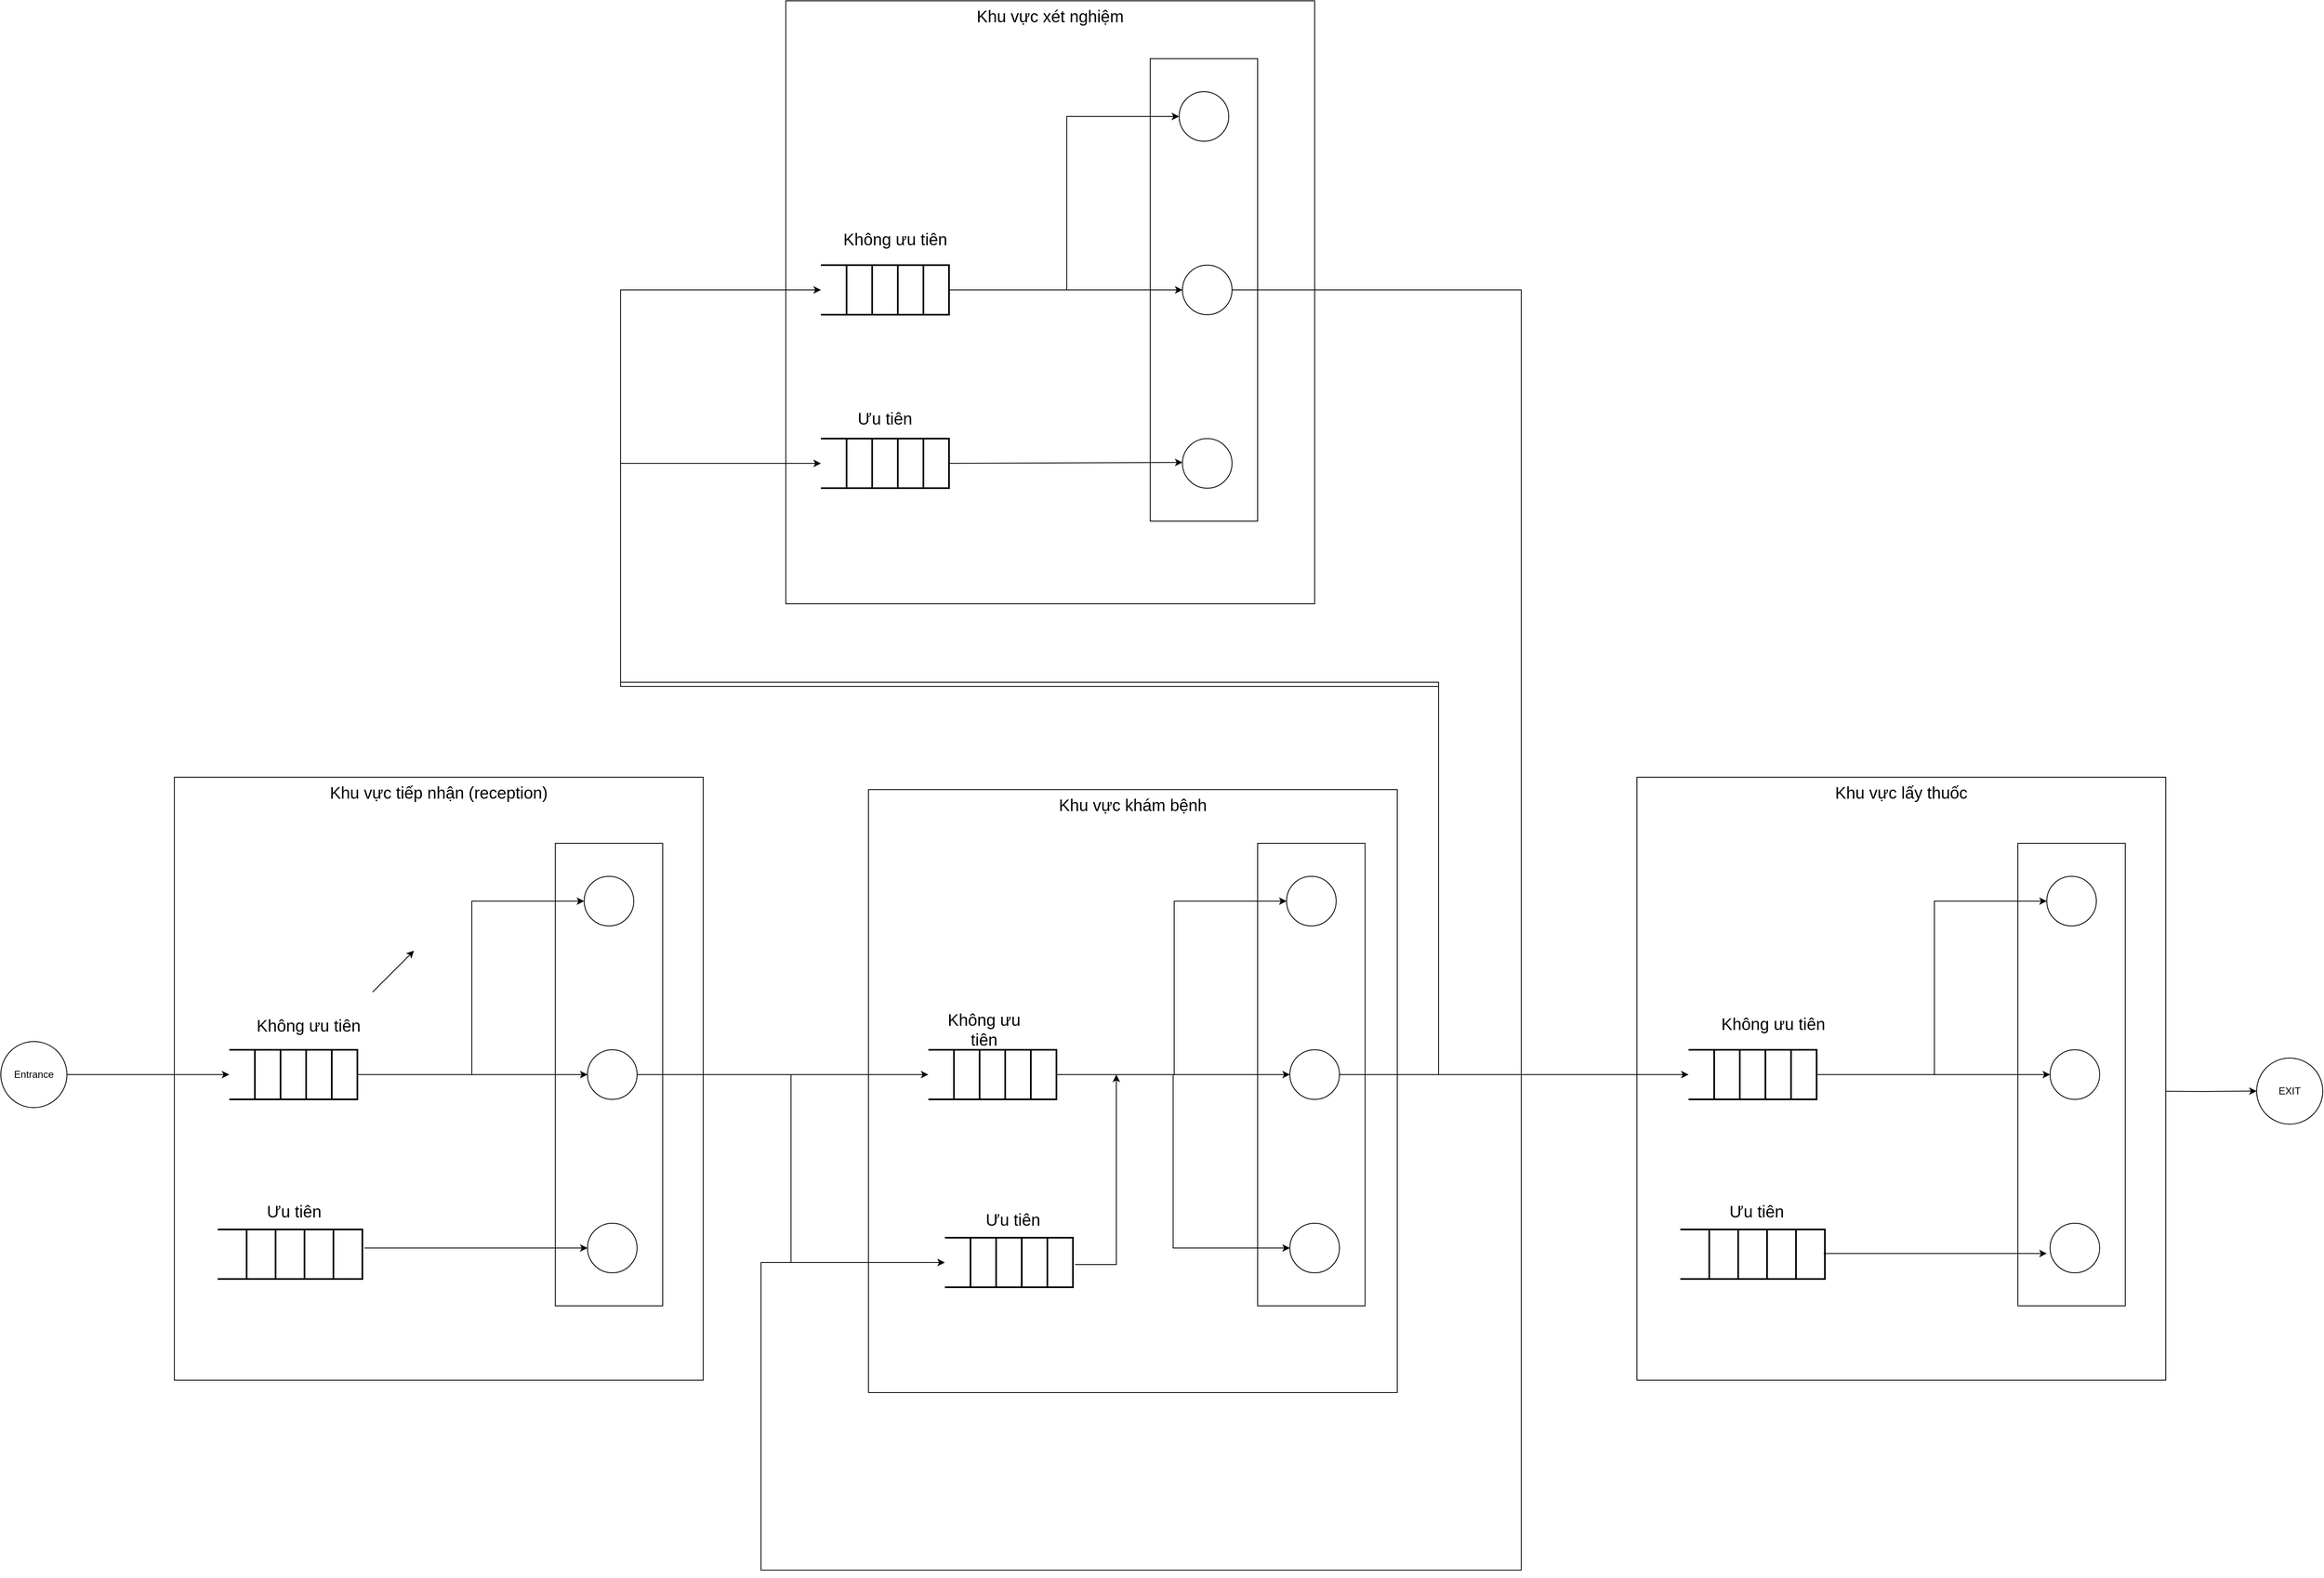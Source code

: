 <mxfile pages="2">
    <diagram name="Page-1" id="kqpLRJxAQ9DbAslFRdCn">
        <mxGraphModel dx="3740" dy="2236" grid="1" gridSize="10" guides="1" tooltips="1" connect="1" arrows="1" fold="1" page="1" pageScale="1" pageWidth="850" pageHeight="1100" math="0" shadow="0">
            <root>
                <mxCell id="0"/>
                <mxCell id="1" parent="0"/>
                <mxCell id="VhirN8PSN_Jclys9afGO-3" value="" style="strokeWidth=2;html=1;shape=mxgraph.lean_mapping.data_box;html=1;rotation=90;" parent="1" vertex="1">
                    <mxGeometry x="-760" y="382.5" width="60" height="155" as="geometry"/>
                </mxCell>
                <mxCell id="N66k2bi7KWOcWH9qNvE3-12" value="Entrance" style="ellipse;whiteSpace=wrap;html=1;aspect=fixed;" parent="1" vertex="1">
                    <mxGeometry x="-1070" y="430" width="80" height="80" as="geometry"/>
                </mxCell>
                <mxCell id="N66k2bi7KWOcWH9qNvE3-23" value="" style="endArrow=classic;html=1;rounded=0;" parent="1" edge="1">
                    <mxGeometry width="50" height="50" relative="1" as="geometry">
                        <mxPoint x="-630" y="360" as="sourcePoint"/>
                        <mxPoint x="-580" y="310" as="targetPoint"/>
                    </mxGeometry>
                </mxCell>
                <mxCell id="wzFDkoxSklYDTP3varNp-15" value="" style="verticalLabelPosition=bottom;verticalAlign=top;html=1;shape=mxgraph.basic.rect;fillColor2=none;strokeWidth=1;size=20;indent=5;" parent="1" vertex="1">
                    <mxGeometry x="-409" y="180" width="130" height="560" as="geometry"/>
                </mxCell>
                <mxCell id="wzFDkoxSklYDTP3varNp-16" value="" style="verticalLabelPosition=bottom;verticalAlign=top;html=1;shape=mxgraph.flowchart.on-page_reference;" parent="1" vertex="1">
                    <mxGeometry x="-374" y="220" width="60" height="60" as="geometry"/>
                </mxCell>
                <mxCell id="wzFDkoxSklYDTP3varNp-17" value="" style="verticalLabelPosition=bottom;verticalAlign=top;html=1;shape=mxgraph.flowchart.on-page_reference;" parent="1" vertex="1">
                    <mxGeometry x="-370" y="430" width="60" height="60" as="geometry"/>
                </mxCell>
                <mxCell id="wzFDkoxSklYDTP3varNp-18" value="" style="verticalLabelPosition=bottom;verticalAlign=top;html=1;shape=mxgraph.flowchart.on-page_reference;" parent="1" vertex="1">
                    <mxGeometry x="-370" y="640" width="60" height="60" as="geometry"/>
                </mxCell>
                <mxCell id="wzFDkoxSklYDTP3varNp-20" style="edgeStyle=orthogonalEdgeStyle;rounded=0;orthogonalLoop=1;jettySize=auto;html=1;exitX=0.5;exitY=0;exitDx=0;exitDy=0;entryX=0;entryY=0.5;entryDx=0;entryDy=0;entryPerimeter=0;" parent="1" source="VhirN8PSN_Jclys9afGO-3" target="wzFDkoxSklYDTP3varNp-16" edge="1">
                    <mxGeometry relative="1" as="geometry">
                        <mxPoint x="-390" y="250" as="targetPoint"/>
                        <Array as="points">
                            <mxPoint x="-510" y="460"/>
                            <mxPoint x="-510" y="250"/>
                        </Array>
                    </mxGeometry>
                </mxCell>
                <mxCell id="8KLnZ1PP9hc1aQc4Bh-1-18" style="edgeStyle=orthogonalEdgeStyle;rounded=0;orthogonalLoop=1;jettySize=auto;html=1;exitX=1;exitY=0.5;exitDx=0;exitDy=0;" parent="1" target="8KLnZ1PP9hc1aQc4Bh-1-19" edge="1">
                    <mxGeometry relative="1" as="geometry">
                        <mxPoint x="1620" y="489.529" as="targetPoint"/>
                        <mxPoint x="1520" y="490" as="sourcePoint"/>
                    </mxGeometry>
                </mxCell>
                <mxCell id="wzFDkoxSklYDTP3varNp-21" style="edgeStyle=orthogonalEdgeStyle;rounded=0;orthogonalLoop=1;jettySize=auto;html=1;exitX=0.5;exitY=0;exitDx=0;exitDy=0;" parent="1" source="VhirN8PSN_Jclys9afGO-3" target="wzFDkoxSklYDTP3varNp-17" edge="1">
                    <mxGeometry relative="1" as="geometry"/>
                </mxCell>
                <mxCell id="wzFDkoxSklYDTP3varNp-22" style="edgeStyle=orthogonalEdgeStyle;rounded=0;orthogonalLoop=1;jettySize=auto;html=1;exitX=0.5;exitY=0;exitDx=0;exitDy=0;entryX=0;entryY=0.5;entryDx=0;entryDy=0;entryPerimeter=0;" parent="1" source="VhirN8PSN_Jclys9afGO-3" target="wzFDkoxSklYDTP3varNp-18" edge="1">
                    <mxGeometry relative="1" as="geometry"/>
                </mxCell>
                <mxCell id="8KLnZ1PP9hc1aQc4Bh-1-19" value="EXIT" style="ellipse;whiteSpace=wrap;html=1;" parent="1" vertex="1">
                    <mxGeometry x="1660" y="450" width="80" height="80" as="geometry"/>
                </mxCell>
                <mxCell id="wzFDkoxSklYDTP3varNp-23" value="Khu vực tiếp nhận (reception)" style="rounded=0;whiteSpace=wrap;html=1;align=center;verticalAlign=top;fontSize=20;" parent="1" vertex="1">
                    <mxGeometry x="-860" y="110" width="640" height="730" as="geometry"/>
                </mxCell>
                <mxCell id="wzFDkoxSklYDTP3varNp-24" value="" style="strokeWidth=2;html=1;shape=mxgraph.lean_mapping.data_box;html=1;rotation=90;" parent="1" vertex="1">
                    <mxGeometry x="-746" y="392.5" width="60" height="155" as="geometry"/>
                </mxCell>
                <mxCell id="wzFDkoxSklYDTP3varNp-26" value="" style="endArrow=classic;html=1;rounded=0;" parent="1" edge="1">
                    <mxGeometry width="50" height="50" relative="1" as="geometry">
                        <mxPoint x="-620" y="370" as="sourcePoint"/>
                        <mxPoint x="-570" y="320" as="targetPoint"/>
                    </mxGeometry>
                </mxCell>
                <mxCell id="wzFDkoxSklYDTP3varNp-27" value="" style="verticalLabelPosition=bottom;verticalAlign=top;html=1;shape=mxgraph.basic.rect;fillColor2=none;strokeWidth=1;size=20;indent=5;" parent="1" vertex="1">
                    <mxGeometry x="-399" y="190" width="130" height="560" as="geometry"/>
                </mxCell>
                <mxCell id="wzFDkoxSklYDTP3varNp-28" value="" style="verticalLabelPosition=bottom;verticalAlign=top;html=1;shape=mxgraph.flowchart.on-page_reference;" parent="1" vertex="1">
                    <mxGeometry x="-364" y="230" width="60" height="60" as="geometry"/>
                </mxCell>
                <mxCell id="ThsZkfyZRlqYocK8VIsH-2" style="edgeStyle=orthogonalEdgeStyle;rounded=0;orthogonalLoop=1;jettySize=auto;html=1;exitX=1;exitY=0.5;exitDx=0;exitDy=0;exitPerimeter=0;entryX=0.5;entryY=1;entryDx=0;entryDy=0;" parent="1" source="wzFDkoxSklYDTP3varNp-29" target="_1d7XyB2_bkgxkQhVeY--6" edge="1">
                    <mxGeometry relative="1" as="geometry"/>
                </mxCell>
                <mxCell id="wzFDkoxSklYDTP3varNp-29" value="" style="verticalLabelPosition=bottom;verticalAlign=top;html=1;shape=mxgraph.flowchart.on-page_reference;" parent="1" vertex="1">
                    <mxGeometry x="-360" y="440" width="60" height="60" as="geometry"/>
                </mxCell>
                <mxCell id="wzFDkoxSklYDTP3varNp-30" value="" style="verticalLabelPosition=bottom;verticalAlign=top;html=1;shape=mxgraph.flowchart.on-page_reference;" parent="1" vertex="1">
                    <mxGeometry x="-360" y="650" width="60" height="60" as="geometry"/>
                </mxCell>
                <mxCell id="wzFDkoxSklYDTP3varNp-31" style="edgeStyle=orthogonalEdgeStyle;rounded=0;orthogonalLoop=1;jettySize=auto;html=1;exitX=0.5;exitY=0;exitDx=0;exitDy=0;entryX=0;entryY=0.5;entryDx=0;entryDy=0;entryPerimeter=0;" parent="1" source="wzFDkoxSklYDTP3varNp-24" target="wzFDkoxSklYDTP3varNp-28" edge="1">
                    <mxGeometry relative="1" as="geometry">
                        <mxPoint x="-380" y="260" as="targetPoint"/>
                        <Array as="points">
                            <mxPoint x="-500" y="470"/>
                            <mxPoint x="-500" y="260"/>
                        </Array>
                    </mxGeometry>
                </mxCell>
                <mxCell id="wzFDkoxSklYDTP3varNp-32" style="edgeStyle=orthogonalEdgeStyle;rounded=0;orthogonalLoop=1;jettySize=auto;html=1;exitX=0.5;exitY=0;exitDx=0;exitDy=0;" parent="1" source="wzFDkoxSklYDTP3varNp-24" target="wzFDkoxSklYDTP3varNp-29" edge="1">
                    <mxGeometry relative="1" as="geometry"/>
                </mxCell>
                <mxCell id="wzFDkoxSklYDTP3varNp-35" value="" style="strokeWidth=2;html=1;shape=mxgraph.lean_mapping.data_box;html=1;rotation=90;" parent="1" vertex="1">
                    <mxGeometry x="90" y="382.5" width="60" height="155" as="geometry"/>
                </mxCell>
                <mxCell id="wzFDkoxSklYDTP3varNp-38" value="" style="verticalLabelPosition=bottom;verticalAlign=top;html=1;shape=mxgraph.basic.rect;fillColor2=none;strokeWidth=1;size=20;indent=5;" parent="1" vertex="1">
                    <mxGeometry x="441" y="180" width="130" height="560" as="geometry"/>
                </mxCell>
                <mxCell id="wzFDkoxSklYDTP3varNp-39" value="" style="verticalLabelPosition=bottom;verticalAlign=top;html=1;shape=mxgraph.flowchart.on-page_reference;" parent="1" vertex="1">
                    <mxGeometry x="476" y="220" width="60" height="60" as="geometry"/>
                </mxCell>
                <mxCell id="wzFDkoxSklYDTP3varNp-40" value="" style="verticalLabelPosition=bottom;verticalAlign=top;html=1;shape=mxgraph.flowchart.on-page_reference;" parent="1" vertex="1">
                    <mxGeometry x="480" y="430" width="60" height="60" as="geometry"/>
                </mxCell>
                <mxCell id="wzFDkoxSklYDTP3varNp-41" value="" style="verticalLabelPosition=bottom;verticalAlign=top;html=1;shape=mxgraph.flowchart.on-page_reference;" parent="1" vertex="1">
                    <mxGeometry x="480" y="640" width="60" height="60" as="geometry"/>
                </mxCell>
                <mxCell id="wzFDkoxSklYDTP3varNp-42" style="edgeStyle=orthogonalEdgeStyle;rounded=0;orthogonalLoop=1;jettySize=auto;html=1;exitX=0.5;exitY=0;exitDx=0;exitDy=0;entryX=0;entryY=0.5;entryDx=0;entryDy=0;entryPerimeter=0;" parent="1" source="wzFDkoxSklYDTP3varNp-35" target="wzFDkoxSklYDTP3varNp-39" edge="1">
                    <mxGeometry relative="1" as="geometry">
                        <mxPoint x="460" y="250" as="targetPoint"/>
                        <Array as="points">
                            <mxPoint x="340" y="460"/>
                            <mxPoint x="340" y="250"/>
                        </Array>
                    </mxGeometry>
                </mxCell>
                <mxCell id="wzFDkoxSklYDTP3varNp-43" style="edgeStyle=orthogonalEdgeStyle;rounded=0;orthogonalLoop=1;jettySize=auto;html=1;exitX=0.5;exitY=0;exitDx=0;exitDy=0;" parent="1" source="wzFDkoxSklYDTP3varNp-35" target="wzFDkoxSklYDTP3varNp-40" edge="1">
                    <mxGeometry relative="1" as="geometry"/>
                </mxCell>
                <mxCell id="wzFDkoxSklYDTP3varNp-44" style="edgeStyle=orthogonalEdgeStyle;rounded=0;orthogonalLoop=1;jettySize=auto;html=1;exitX=0.5;exitY=0;exitDx=0;exitDy=0;entryX=0;entryY=0.5;entryDx=0;entryDy=0;entryPerimeter=0;" parent="1" source="wzFDkoxSklYDTP3varNp-35" target="wzFDkoxSklYDTP3varNp-41" edge="1">
                    <mxGeometry relative="1" as="geometry"/>
                </mxCell>
                <mxCell id="wzFDkoxSklYDTP3varNp-45" value="Khu vực khám bệnh" style="rounded=0;whiteSpace=wrap;html=1;align=center;verticalAlign=top;fontSize=20;" parent="1" vertex="1">
                    <mxGeometry x="-20" y="125" width="640" height="730" as="geometry"/>
                </mxCell>
                <mxCell id="wzFDkoxSklYDTP3varNp-46" value="" style="strokeWidth=2;html=1;shape=mxgraph.lean_mapping.data_box;html=1;rotation=90;" parent="1" vertex="1">
                    <mxGeometry x="100" y="392.5" width="60" height="155" as="geometry"/>
                </mxCell>
                <mxCell id="wzFDkoxSklYDTP3varNp-47" value="" style="verticalLabelPosition=bottom;verticalAlign=top;html=1;shape=mxgraph.basic.rect;fillColor2=none;strokeWidth=1;size=20;indent=5;" parent="1" vertex="1">
                    <mxGeometry x="451" y="190" width="130" height="560" as="geometry"/>
                </mxCell>
                <mxCell id="wzFDkoxSklYDTP3varNp-48" value="" style="verticalLabelPosition=bottom;verticalAlign=top;html=1;shape=mxgraph.flowchart.on-page_reference;" parent="1" vertex="1">
                    <mxGeometry x="486" y="230" width="60" height="60" as="geometry"/>
                </mxCell>
                <mxCell id="wzFDkoxSklYDTP3varNp-49" value="" style="verticalLabelPosition=bottom;verticalAlign=top;html=1;shape=mxgraph.flowchart.on-page_reference;" parent="1" vertex="1">
                    <mxGeometry x="490" y="440" width="60" height="60" as="geometry"/>
                </mxCell>
                <mxCell id="wzFDkoxSklYDTP3varNp-50" value="" style="verticalLabelPosition=bottom;verticalAlign=top;html=1;shape=mxgraph.flowchart.on-page_reference;" parent="1" vertex="1">
                    <mxGeometry x="490" y="650" width="60" height="60" as="geometry"/>
                </mxCell>
                <mxCell id="wzFDkoxSklYDTP3varNp-51" style="edgeStyle=orthogonalEdgeStyle;rounded=0;orthogonalLoop=1;jettySize=auto;html=1;exitX=0.5;exitY=0;exitDx=0;exitDy=0;entryX=0;entryY=0.5;entryDx=0;entryDy=0;entryPerimeter=0;" parent="1" source="wzFDkoxSklYDTP3varNp-46" target="wzFDkoxSklYDTP3varNp-48" edge="1">
                    <mxGeometry relative="1" as="geometry">
                        <mxPoint x="470" y="260" as="targetPoint"/>
                        <Array as="points">
                            <mxPoint x="350" y="470"/>
                            <mxPoint x="350" y="260"/>
                        </Array>
                    </mxGeometry>
                </mxCell>
                <mxCell id="wzFDkoxSklYDTP3varNp-52" style="edgeStyle=orthogonalEdgeStyle;rounded=0;orthogonalLoop=1;jettySize=auto;html=1;exitX=0.5;exitY=0;exitDx=0;exitDy=0;" parent="1" source="wzFDkoxSklYDTP3varNp-46" target="wzFDkoxSklYDTP3varNp-49" edge="1">
                    <mxGeometry relative="1" as="geometry"/>
                </mxCell>
                <mxCell id="wzFDkoxSklYDTP3varNp-53" style="edgeStyle=orthogonalEdgeStyle;rounded=0;orthogonalLoop=1;jettySize=auto;html=1;exitX=0.5;exitY=0;exitDx=0;exitDy=0;entryX=0;entryY=0.5;entryDx=0;entryDy=0;entryPerimeter=0;" parent="1" source="wzFDkoxSklYDTP3varNp-46" target="wzFDkoxSklYDTP3varNp-50" edge="1">
                    <mxGeometry relative="1" as="geometry"/>
                </mxCell>
                <mxCell id="wzFDkoxSklYDTP3varNp-54" value="Khu vực lấy thuốc" style="rounded=0;whiteSpace=wrap;html=1;align=center;verticalAlign=top;fontSize=20;" parent="1" vertex="1">
                    <mxGeometry x="910" y="110" width="640" height="730" as="geometry"/>
                </mxCell>
                <mxCell id="wzFDkoxSklYDTP3varNp-55" value="" style="strokeWidth=2;html=1;shape=mxgraph.lean_mapping.data_box;html=1;rotation=90;" parent="1" vertex="1">
                    <mxGeometry x="1020" y="392.5" width="60" height="155" as="geometry"/>
                </mxCell>
                <mxCell id="wzFDkoxSklYDTP3varNp-56" value="" style="verticalLabelPosition=bottom;verticalAlign=top;html=1;shape=mxgraph.basic.rect;fillColor2=none;strokeWidth=1;size=20;indent=5;" parent="1" vertex="1">
                    <mxGeometry x="1371" y="190" width="130" height="560" as="geometry"/>
                </mxCell>
                <mxCell id="wzFDkoxSklYDTP3varNp-57" value="" style="verticalLabelPosition=bottom;verticalAlign=top;html=1;shape=mxgraph.flowchart.on-page_reference;" parent="1" vertex="1">
                    <mxGeometry x="1406" y="230" width="60" height="60" as="geometry"/>
                </mxCell>
                <mxCell id="wzFDkoxSklYDTP3varNp-58" value="" style="verticalLabelPosition=bottom;verticalAlign=top;html=1;shape=mxgraph.flowchart.on-page_reference;" parent="1" vertex="1">
                    <mxGeometry x="1410" y="440" width="60" height="60" as="geometry"/>
                </mxCell>
                <mxCell id="wzFDkoxSklYDTP3varNp-59" value="" style="verticalLabelPosition=bottom;verticalAlign=top;html=1;shape=mxgraph.flowchart.on-page_reference;" parent="1" vertex="1">
                    <mxGeometry x="1410" y="650" width="60" height="60" as="geometry"/>
                </mxCell>
                <mxCell id="wzFDkoxSklYDTP3varNp-60" style="edgeStyle=orthogonalEdgeStyle;rounded=0;orthogonalLoop=1;jettySize=auto;html=1;exitX=0.5;exitY=0;exitDx=0;exitDy=0;entryX=0;entryY=0.5;entryDx=0;entryDy=0;entryPerimeter=0;" parent="1" source="wzFDkoxSklYDTP3varNp-55" target="wzFDkoxSklYDTP3varNp-57" edge="1">
                    <mxGeometry relative="1" as="geometry">
                        <mxPoint x="1390" y="260" as="targetPoint"/>
                        <Array as="points">
                            <mxPoint x="1270" y="470"/>
                            <mxPoint x="1270" y="260"/>
                        </Array>
                    </mxGeometry>
                </mxCell>
                <mxCell id="wzFDkoxSklYDTP3varNp-61" style="edgeStyle=orthogonalEdgeStyle;rounded=0;orthogonalLoop=1;jettySize=auto;html=1;exitX=0.5;exitY=0;exitDx=0;exitDy=0;" parent="1" source="wzFDkoxSklYDTP3varNp-55" target="wzFDkoxSklYDTP3varNp-58" edge="1">
                    <mxGeometry relative="1" as="geometry"/>
                </mxCell>
                <mxCell id="N66k2bi7KWOcWH9qNvE3-31" style="edgeStyle=orthogonalEdgeStyle;rounded=0;orthogonalLoop=1;jettySize=auto;html=1;exitX=1;exitY=0.5;exitDx=0;exitDy=0;exitPerimeter=0;entryX=0.5;entryY=1;entryDx=0;entryDy=0;" parent="1" source="wzFDkoxSklYDTP3varNp-29" target="wzFDkoxSklYDTP3varNp-46" edge="1">
                    <mxGeometry relative="1" as="geometry"/>
                </mxCell>
                <mxCell id="wzFDkoxSklYDTP3varNp-66" style="edgeStyle=orthogonalEdgeStyle;rounded=0;orthogonalLoop=1;jettySize=auto;html=1;exitX=1;exitY=0.5;exitDx=0;exitDy=0;exitPerimeter=0;entryX=0.5;entryY=1;entryDx=0;entryDy=0;" parent="1" source="wzFDkoxSklYDTP3varNp-49" target="wzFDkoxSklYDTP3varNp-55" edge="1">
                    <mxGeometry relative="1" as="geometry"/>
                </mxCell>
                <mxCell id="wzFDkoxSklYDTP3varNp-67" style="edgeStyle=orthogonalEdgeStyle;rounded=0;orthogonalLoop=1;jettySize=auto;html=1;exitX=1;exitY=0.5;exitDx=0;exitDy=0;" parent="1" source="N66k2bi7KWOcWH9qNvE3-12" target="wzFDkoxSklYDTP3varNp-24" edge="1">
                    <mxGeometry relative="1" as="geometry"/>
                </mxCell>
                <mxCell id="8KLnZ1PP9hc1aQc4Bh-1-24" value="" style="strokeWidth=2;html=1;shape=mxgraph.lean_mapping.data_box;html=1;rotation=90;" parent="1" vertex="1">
                    <mxGeometry x="-40" y="-567.5" width="60" height="155" as="geometry"/>
                </mxCell>
                <mxCell id="8KLnZ1PP9hc1aQc4Bh-1-25" value="" style="verticalLabelPosition=bottom;verticalAlign=top;html=1;shape=mxgraph.basic.rect;fillColor2=none;strokeWidth=1;size=20;indent=5;" parent="1" vertex="1">
                    <mxGeometry x="311" y="-770" width="130" height="560" as="geometry"/>
                </mxCell>
                <mxCell id="8KLnZ1PP9hc1aQc4Bh-1-26" value="" style="verticalLabelPosition=bottom;verticalAlign=top;html=1;shape=mxgraph.flowchart.on-page_reference;" parent="1" vertex="1">
                    <mxGeometry x="346" y="-730" width="60" height="60" as="geometry"/>
                </mxCell>
                <mxCell id="8KLnZ1PP9hc1aQc4Bh-1-27" value="" style="verticalLabelPosition=bottom;verticalAlign=top;html=1;shape=mxgraph.flowchart.on-page_reference;" parent="1" vertex="1">
                    <mxGeometry x="350" y="-520" width="60" height="60" as="geometry"/>
                </mxCell>
                <mxCell id="8KLnZ1PP9hc1aQc4Bh-1-28" value="" style="verticalLabelPosition=bottom;verticalAlign=top;html=1;shape=mxgraph.flowchart.on-page_reference;" parent="1" vertex="1">
                    <mxGeometry x="350" y="-310" width="60" height="60" as="geometry"/>
                </mxCell>
                <mxCell id="8KLnZ1PP9hc1aQc4Bh-1-29" style="edgeStyle=orthogonalEdgeStyle;rounded=0;orthogonalLoop=1;jettySize=auto;html=1;exitX=0.5;exitY=0;exitDx=0;exitDy=0;entryX=0;entryY=0.5;entryDx=0;entryDy=0;entryPerimeter=0;" parent="1" source="8KLnZ1PP9hc1aQc4Bh-1-24" target="8KLnZ1PP9hc1aQc4Bh-1-26" edge="1">
                    <mxGeometry relative="1" as="geometry">
                        <mxPoint x="330" y="-700" as="targetPoint"/>
                        <Array as="points">
                            <mxPoint x="210" y="-490"/>
                            <mxPoint x="210" y="-700"/>
                        </Array>
                    </mxGeometry>
                </mxCell>
                <mxCell id="8KLnZ1PP9hc1aQc4Bh-1-30" style="edgeStyle=orthogonalEdgeStyle;rounded=0;orthogonalLoop=1;jettySize=auto;html=1;exitX=0.5;exitY=0;exitDx=0;exitDy=0;" parent="1" source="8KLnZ1PP9hc1aQc4Bh-1-24" target="8KLnZ1PP9hc1aQc4Bh-1-27" edge="1">
                    <mxGeometry relative="1" as="geometry"/>
                </mxCell>
                <mxCell id="8KLnZ1PP9hc1aQc4Bh-1-31" style="edgeStyle=orthogonalEdgeStyle;rounded=0;orthogonalLoop=1;jettySize=auto;html=1;exitX=0.5;exitY=0;exitDx=0;exitDy=0;entryX=0;entryY=0.5;entryDx=0;entryDy=0;entryPerimeter=0;" parent="1" source="8KLnZ1PP9hc1aQc4Bh-1-24" target="8KLnZ1PP9hc1aQc4Bh-1-28" edge="1">
                    <mxGeometry relative="1" as="geometry"/>
                </mxCell>
                <mxCell id="8KLnZ1PP9hc1aQc4Bh-1-32" value="Khu vực xét nghiệm" style="rounded=0;whiteSpace=wrap;html=1;align=center;verticalAlign=top;fontSize=20;" parent="1" vertex="1">
                    <mxGeometry x="-120" y="-830" width="640" height="730" as="geometry"/>
                </mxCell>
                <mxCell id="8KLnZ1PP9hc1aQc4Bh-1-33" value="" style="strokeWidth=2;html=1;shape=mxgraph.lean_mapping.data_box;html=1;rotation=90;" parent="1" vertex="1">
                    <mxGeometry x="-30" y="-557.5" width="60" height="155" as="geometry"/>
                </mxCell>
                <mxCell id="8KLnZ1PP9hc1aQc4Bh-1-34" value="" style="verticalLabelPosition=bottom;verticalAlign=top;html=1;shape=mxgraph.basic.rect;fillColor2=none;strokeWidth=1;size=20;indent=5;" parent="1" vertex="1">
                    <mxGeometry x="321" y="-760" width="130" height="560" as="geometry"/>
                </mxCell>
                <mxCell id="8KLnZ1PP9hc1aQc4Bh-1-35" value="" style="verticalLabelPosition=bottom;verticalAlign=top;html=1;shape=mxgraph.flowchart.on-page_reference;" parent="1" vertex="1">
                    <mxGeometry x="356" y="-720" width="60" height="60" as="geometry"/>
                </mxCell>
                <mxCell id="8KLnZ1PP9hc1aQc4Bh-1-36" value="" style="verticalLabelPosition=bottom;verticalAlign=top;html=1;shape=mxgraph.flowchart.on-page_reference;" parent="1" vertex="1">
                    <mxGeometry x="360" y="-510" width="60" height="60" as="geometry"/>
                </mxCell>
                <mxCell id="8KLnZ1PP9hc1aQc4Bh-1-37" value="" style="verticalLabelPosition=bottom;verticalAlign=top;html=1;shape=mxgraph.flowchart.on-page_reference;" parent="1" vertex="1">
                    <mxGeometry x="360" y="-300" width="60" height="60" as="geometry"/>
                </mxCell>
                <mxCell id="8KLnZ1PP9hc1aQc4Bh-1-38" style="edgeStyle=orthogonalEdgeStyle;rounded=0;orthogonalLoop=1;jettySize=auto;html=1;exitX=0.5;exitY=0;exitDx=0;exitDy=0;entryX=0;entryY=0.5;entryDx=0;entryDy=0;entryPerimeter=0;" parent="1" source="8KLnZ1PP9hc1aQc4Bh-1-33" target="8KLnZ1PP9hc1aQc4Bh-1-35" edge="1">
                    <mxGeometry relative="1" as="geometry">
                        <mxPoint x="340" y="-690" as="targetPoint"/>
                        <Array as="points">
                            <mxPoint x="220" y="-480"/>
                            <mxPoint x="220" y="-690"/>
                        </Array>
                    </mxGeometry>
                </mxCell>
                <mxCell id="8KLnZ1PP9hc1aQc4Bh-1-39" style="edgeStyle=orthogonalEdgeStyle;rounded=0;orthogonalLoop=1;jettySize=auto;html=1;exitX=0.5;exitY=0;exitDx=0;exitDy=0;" parent="1" source="8KLnZ1PP9hc1aQc4Bh-1-33" target="8KLnZ1PP9hc1aQc4Bh-1-36" edge="1">
                    <mxGeometry relative="1" as="geometry"/>
                </mxCell>
                <mxCell id="5lxyada42Antec4KX9Ve-1" value="" style="strokeWidth=2;html=1;shape=mxgraph.lean_mapping.data_box;html=1;rotation=90;fontStyle=0;align=center;" parent="1" vertex="1">
                    <mxGeometry x="-750" y="600" width="60" height="175" as="geometry"/>
                </mxCell>
                <mxCell id="5lxyada42Antec4KX9Ve-2" value="" style="endArrow=classic;html=1;rounded=0;entryX=0;entryY=0.5;entryDx=0;entryDy=0;entryPerimeter=0;" parent="1" target="wzFDkoxSklYDTP3varNp-30" edge="1">
                    <mxGeometry width="50" height="50" relative="1" as="geometry">
                        <mxPoint x="-630" y="680" as="sourcePoint"/>
                        <mxPoint x="-580" y="630" as="targetPoint"/>
                    </mxGeometry>
                </mxCell>
                <mxCell id="_1d7XyB2_bkgxkQhVeY--2" value="&lt;font style=&quot;font-size: 20px;&quot;&gt;Ưu tiên&lt;/font&gt;" style="text;html=1;align=center;verticalAlign=middle;whiteSpace=wrap;rounded=0;" parent="1" vertex="1">
                    <mxGeometry x="-770" y="620" width="110" height="30" as="geometry"/>
                </mxCell>
                <mxCell id="_1d7XyB2_bkgxkQhVeY--3" value="&lt;font style=&quot;font-size: 20px;&quot;&gt;Không ưu tiên&lt;/font&gt;" style="text;html=1;align=center;verticalAlign=middle;whiteSpace=wrap;rounded=0;" parent="1" vertex="1">
                    <mxGeometry x="-775" y="395" width="155" height="30" as="geometry"/>
                </mxCell>
                <mxCell id="_1d7XyB2_bkgxkQhVeY--6" value="" style="strokeWidth=2;html=1;shape=mxgraph.lean_mapping.data_box;html=1;rotation=90;" parent="1" vertex="1">
                    <mxGeometry x="120" y="620" width="60" height="155" as="geometry"/>
                </mxCell>
                <mxCell id="_1d7XyB2_bkgxkQhVeY--7" value="&lt;font style=&quot;font-size: 20px;&quot;&gt;Không ưu tiên&lt;/font&gt;" style="text;html=1;align=center;verticalAlign=middle;whiteSpace=wrap;rounded=0;" parent="1" vertex="1">
                    <mxGeometry x="65" y="400" width="110" height="30" as="geometry"/>
                </mxCell>
                <mxCell id="_1d7XyB2_bkgxkQhVeY--8" value="&lt;font style=&quot;font-size: 20px;&quot;&gt;Ưu tiên&lt;/font&gt;" style="text;html=1;align=center;verticalAlign=middle;whiteSpace=wrap;rounded=0;" parent="1" vertex="1">
                    <mxGeometry x="100" y="630" width="110" height="30" as="geometry"/>
                </mxCell>
                <mxCell id="_1d7XyB2_bkgxkQhVeY--9" value="" style="endArrow=classic;html=1;rounded=0;" parent="1" edge="1">
                    <mxGeometry width="50" height="50" relative="1" as="geometry">
                        <mxPoint x="230" y="700" as="sourcePoint"/>
                        <mxPoint x="280" y="470" as="targetPoint"/>
                        <Array as="points">
                            <mxPoint x="280" y="700"/>
                        </Array>
                    </mxGeometry>
                </mxCell>
                <mxCell id="_1d7XyB2_bkgxkQhVeY--10" value="" style="strokeWidth=2;html=1;shape=mxgraph.lean_mapping.data_box;html=1;rotation=90;fontStyle=0;align=center;" parent="1" vertex="1">
                    <mxGeometry x="1020" y="600" width="60" height="175" as="geometry"/>
                </mxCell>
                <mxCell id="_1d7XyB2_bkgxkQhVeY--11" value="&lt;font style=&quot;font-size: 20px;&quot;&gt;Ưu tiên&lt;/font&gt;" style="text;html=1;align=center;verticalAlign=middle;whiteSpace=wrap;rounded=0;" parent="1" vertex="1">
                    <mxGeometry x="1000" y="620" width="110" height="30" as="geometry"/>
                </mxCell>
                <mxCell id="_1d7XyB2_bkgxkQhVeY--12" value="&lt;font style=&quot;font-size: 20px;&quot;&gt;Không ưu tiên&lt;/font&gt;" style="text;html=1;align=center;verticalAlign=middle;whiteSpace=wrap;rounded=0;" parent="1" vertex="1">
                    <mxGeometry x="1000" y="392.5" width="150" height="30" as="geometry"/>
                </mxCell>
                <mxCell id="_1d7XyB2_bkgxkQhVeY--13" value="" style="endArrow=classic;html=1;rounded=0;entryX=0;entryY=0.5;entryDx=0;entryDy=0;entryPerimeter=0;" parent="1" edge="1">
                    <mxGeometry width="50" height="50" relative="1" as="geometry">
                        <mxPoint x="1136" y="686.59" as="sourcePoint"/>
                        <mxPoint x="1406" y="686.59" as="targetPoint"/>
                    </mxGeometry>
                </mxCell>
                <mxCell id="_1d7XyB2_bkgxkQhVeY--17" value="" style="endArrow=classic;html=1;rounded=0;entryX=0.5;entryY=1;entryDx=0;entryDy=0;exitX=1;exitY=0.5;exitDx=0;exitDy=0;exitPerimeter=0;edgeStyle=orthogonalEdgeStyle;" parent="1" source="8KLnZ1PP9hc1aQc4Bh-1-36" target="_1d7XyB2_bkgxkQhVeY--6" edge="1">
                    <mxGeometry width="50" height="50" relative="1" as="geometry">
                        <mxPoint x="500" y="-470" as="sourcePoint"/>
                        <mxPoint x="680" y="-470" as="targetPoint"/>
                        <Array as="points">
                            <mxPoint x="770" y="-480"/>
                            <mxPoint x="770" y="1070"/>
                            <mxPoint x="-150" y="1070"/>
                            <mxPoint x="-150" y="698"/>
                        </Array>
                    </mxGeometry>
                </mxCell>
                <mxCell id="_1d7XyB2_bkgxkQhVeY--19" value="" style="strokeWidth=2;html=1;shape=mxgraph.lean_mapping.data_box;html=1;rotation=90;" parent="1" vertex="1">
                    <mxGeometry x="-30" y="-347.5" width="60" height="155" as="geometry"/>
                </mxCell>
                <mxCell id="_1d7XyB2_bkgxkQhVeY--21" value="" style="endArrow=classic;html=1;rounded=0;entryX=0.038;entryY=0.871;entryDx=0;entryDy=0;entryPerimeter=0;exitX=0.5;exitY=0;exitDx=0;exitDy=0;" parent="1" source="_1d7XyB2_bkgxkQhVeY--19" edge="1">
                    <mxGeometry width="50" height="50" relative="1" as="geometry">
                        <mxPoint x="114.06" y="-268.88" as="sourcePoint"/>
                        <mxPoint x="360.0" y="-271.12" as="targetPoint"/>
                        <Array as="points"/>
                    </mxGeometry>
                </mxCell>
                <mxCell id="_1d7XyB2_bkgxkQhVeY--22" value="&lt;font style=&quot;font-size: 20px;&quot;&gt;Không ưu tiên&lt;/font&gt;" style="text;html=1;align=center;verticalAlign=middle;whiteSpace=wrap;rounded=0;" parent="1" vertex="1">
                    <mxGeometry x="-55" y="-557.5" width="135" height="30" as="geometry"/>
                </mxCell>
                <mxCell id="_1d7XyB2_bkgxkQhVeY--23" value="&lt;font style=&quot;font-size: 20px;&quot;&gt;Ưu tiên&lt;/font&gt;" style="text;html=1;align=center;verticalAlign=middle;whiteSpace=wrap;rounded=0;" parent="1" vertex="1">
                    <mxGeometry x="-55" y="-340" width="110" height="30" as="geometry"/>
                </mxCell>
                <mxCell id="ThsZkfyZRlqYocK8VIsH-1" style="edgeStyle=orthogonalEdgeStyle;rounded=0;orthogonalLoop=1;jettySize=auto;html=1;exitX=1;exitY=0.5;exitDx=0;exitDy=0;exitPerimeter=0;entryX=0.5;entryY=1;entryDx=0;entryDy=0;" parent="1" source="wzFDkoxSklYDTP3varNp-49" target="8KLnZ1PP9hc1aQc4Bh-1-33" edge="1">
                    <mxGeometry relative="1" as="geometry">
                        <Array as="points">
                            <mxPoint x="670" y="470"/>
                            <mxPoint x="670" y="-5"/>
                            <mxPoint x="-320" y="-5"/>
                            <mxPoint x="-320" y="-480"/>
                        </Array>
                    </mxGeometry>
                </mxCell>
                <mxCell id="ThsZkfyZRlqYocK8VIsH-3" style="edgeStyle=orthogonalEdgeStyle;rounded=0;orthogonalLoop=1;jettySize=auto;html=1;exitX=1;exitY=0.5;exitDx=0;exitDy=0;exitPerimeter=0;entryX=0.5;entryY=1;entryDx=0;entryDy=0;" parent="1" source="wzFDkoxSklYDTP3varNp-49" target="_1d7XyB2_bkgxkQhVeY--19" edge="1">
                    <mxGeometry relative="1" as="geometry">
                        <Array as="points">
                            <mxPoint x="670" y="470"/>
                            <mxPoint x="670"/>
                            <mxPoint x="-320"/>
                            <mxPoint x="-320" y="-270"/>
                        </Array>
                    </mxGeometry>
                </mxCell>
            </root>
        </mxGraphModel>
    </diagram>
    <diagram id="ZD-mNWalbHzD48Y5waIc" name="Trang-2">
        <mxGraphModel dx="4150" dy="1020" grid="0" gridSize="8" guides="1" tooltips="1" connect="1" arrows="1" fold="1" page="0" pageScale="1" pageWidth="3300" pageHeight="4681" math="0" shadow="0">
            <root>
                <mxCell id="0"/>
                <mxCell id="1" parent="0"/>
                <mxCell id="q2a1lr_SU-vQRYz3nsa8-214" value="" style="endArrow=none;dashed=1;rounded=0;whiteSpace=wrap;html=1;align=center;verticalAlign=top;fontSize=20;movable=1;resizable=1;rotatable=1;deletable=1;editable=1;locked=0;connectable=1;" parent="1" vertex="1">
                    <mxGeometry x="1464" y="1152" width="672" height="592" as="geometry"/>
                </mxCell>
                <mxCell id="q2a1lr_SU-vQRYz3nsa8-139" value="" style="endArrow=none;dashed=1;rounded=0;whiteSpace=wrap;html=1;align=center;verticalAlign=top;fontSize=20;movable=1;resizable=1;rotatable=1;deletable=1;editable=1;locked=0;connectable=1;" parent="1" vertex="1">
                    <mxGeometry x="400" y="712" width="680" height="1472" as="geometry"/>
                </mxCell>
                <mxCell id="q2a1lr_SU-vQRYz3nsa8-133" style="edgeStyle=orthogonalEdgeStyle;rounded=0;orthogonalLoop=1;jettySize=auto;html=1;exitX=1;exitY=0.5;exitDx=0;exitDy=0;entryX=0.5;entryY=1;entryDx=0;entryDy=0;" parent="1" source="q2a1lr_SU-vQRYz3nsa8-13" target="q2a1lr_SU-vQRYz3nsa8-143" edge="1">
                    <mxGeometry relative="1" as="geometry">
                        <mxPoint x="408.889" y="1448.667" as="targetPoint"/>
                        <Array as="points">
                            <mxPoint x="503" y="1449"/>
                        </Array>
                    </mxGeometry>
                </mxCell>
                <mxCell id="U3NM5a3_nBhi53OaJNoK-3" value="a" style="edgeLabel;html=1;align=center;verticalAlign=middle;resizable=0;points=[];fontSize=35;" parent="q2a1lr_SU-vQRYz3nsa8-133" vertex="1" connectable="0">
                    <mxGeometry x="-0.694" y="-1" relative="1" as="geometry">
                        <mxPoint as="offset"/>
                    </mxGeometry>
                </mxCell>
                <mxCell id="q2a1lr_SU-vQRYz3nsa8-13" value="" style="endArrow=none;dashed=1;rounded=0;whiteSpace=wrap;html=1;align=center;verticalAlign=top;fontSize=20;movable=1;resizable=1;rotatable=1;deletable=1;editable=1;locked=0;connectable=1;" parent="1" vertex="1">
                    <mxGeometry x="-1240" y="1152" width="648" height="576" as="geometry"/>
                </mxCell>
                <mxCell id="q2a1lr_SU-vQRYz3nsa8-97" value="" style="rounded=0;whiteSpace=wrap;html=1;" parent="1" vertex="1">
                    <mxGeometry x="-920" y="1228" width="248" height="440" as="geometry"/>
                </mxCell>
                <mxCell id="q2a1lr_SU-vQRYz3nsa8-2" value="&lt;font style=&quot;font-size: 25px;&quot;&gt;Entrance&lt;/font&gt;" style="ellipse;whiteSpace=wrap;html=1;aspect=fixed;fillColor=#FFE6CC;strokeColor=#FF8000;labelBackgroundColor=none;labelBorderColor=none;textShadow=0;strokeWidth=4;" parent="1" vertex="1">
                    <mxGeometry x="-1464" y="1186" width="126" height="126" as="geometry"/>
                </mxCell>
                <mxCell id="q2a1lr_SU-vQRYz3nsa8-6" value="" style="verticalLabelPosition=bottom;verticalAlign=top;html=1;shape=mxgraph.flowchart.on-page_reference;fillColor=#dae8fc;strokeColor=#6c8ebf;opacity=90;" parent="1" vertex="1">
                    <mxGeometry x="-824.5" y="1418" width="60" height="60" as="geometry"/>
                </mxCell>
                <mxCell id="q2a1lr_SU-vQRYz3nsa8-7" value="" style="verticalLabelPosition=bottom;verticalAlign=top;html=1;shape=mxgraph.flowchart.on-page_reference;fillColor=#dae8fc;strokeColor=#6c8ebf;opacity=90;" parent="1" vertex="1">
                    <mxGeometry x="-824.5" y="1635.5" width="60" height="60" as="geometry"/>
                </mxCell>
                <mxCell id="q2a1lr_SU-vQRYz3nsa8-12" value="EXIT" style="ellipse;whiteSpace=wrap;html=1;strokeWidth=3;fontSize=19;" parent="1" vertex="1">
                    <mxGeometry x="2320" y="1408" width="80" height="80" as="geometry"/>
                </mxCell>
                <mxCell id="q2a1lr_SU-vQRYz3nsa8-14" value="" style="strokeWidth=2;html=1;shape=mxgraph.lean_mapping.data_box;html=1;rotation=90;" parent="1" vertex="1">
                    <mxGeometry x="-1120" y="1370.5" width="60" height="155" as="geometry"/>
                </mxCell>
                <mxCell id="q2a1lr_SU-vQRYz3nsa8-17" value="" style="verticalLabelPosition=bottom;verticalAlign=top;html=1;shape=mxgraph.flowchart.on-page_reference;fillColor=#dae8fc;strokeColor=#6c8ebf;opacity=90;" parent="1" vertex="1">
                    <mxGeometry x="-824.5" y="1198" width="60" height="60" as="geometry"/>
                </mxCell>
                <mxCell id="q2a1lr_SU-vQRYz3nsa8-19" value="" style="verticalLabelPosition=bottom;verticalAlign=top;html=1;shape=mxgraph.flowchart.on-page_reference;fillColor=#dae8fc;strokeColor=#6c8ebf;opacity=90;" parent="1" vertex="1">
                    <mxGeometry x="-824.5" y="1300.5" width="60" height="60" as="geometry"/>
                </mxCell>
                <mxCell id="q2a1lr_SU-vQRYz3nsa8-20" value="" style="verticalLabelPosition=bottom;verticalAlign=top;html=1;shape=mxgraph.flowchart.on-page_reference;fillColor=#dae8fc;strokeColor=#6c8ebf;opacity=90;" parent="1" vertex="1">
                    <mxGeometry x="-824.5" y="1525.5" width="60" height="60" as="geometry"/>
                </mxCell>
                <mxCell id="q2a1lr_SU-vQRYz3nsa8-50" style="edgeStyle=orthogonalEdgeStyle;rounded=0;orthogonalLoop=1;jettySize=auto;html=1;exitX=0.5;exitY=1;exitDx=0;exitDy=0;entryX=0.5;entryY=1;entryDx=0;entryDy=0;" parent="1" source="q2a1lr_SU-vQRYz3nsa8-2" target="q2a1lr_SU-vQRYz3nsa8-14" edge="1">
                    <mxGeometry relative="1" as="geometry">
                        <mxPoint x="-1592.0" y="1403" as="sourcePoint"/>
                        <mxPoint x="-1233.983" y="1572" as="targetPoint"/>
                    </mxGeometry>
                </mxCell>
                <mxCell id="q2a1lr_SU-vQRYz3nsa8-68" value="&lt;span style=&quot;font-size: 30px;&quot;&gt;Reception Queuing&lt;/span&gt;" style="text;html=1;align=center;verticalAlign=middle;whiteSpace=wrap;rounded=0;fontSize=30;fontColor=#007FFF;" parent="1" vertex="1">
                    <mxGeometry x="-1102.5" y="1112" width="338" height="116" as="geometry"/>
                </mxCell>
                <mxCell id="q2a1lr_SU-vQRYz3nsa8-84" style="edgeStyle=orthogonalEdgeStyle;rounded=0;orthogonalLoop=1;jettySize=auto;html=1;exitX=1;exitY=0.5;exitDx=0;exitDy=0;exitPerimeter=0;entryX=0.5;entryY=1;entryDx=0;entryDy=0;" parent="1" edge="1">
                    <mxGeometry relative="1" as="geometry">
                        <Array as="points">
                            <mxPoint x="670" y="470"/>
                            <mxPoint x="670"/>
                            <mxPoint x="-320"/>
                            <mxPoint x="-320" y="-270"/>
                        </Array>
                        <mxPoint x="550" y="470" as="sourcePoint"/>
                    </mxGeometry>
                </mxCell>
                <mxCell id="q2a1lr_SU-vQRYz3nsa8-95" style="edgeStyle=orthogonalEdgeStyle;rounded=0;orthogonalLoop=1;jettySize=auto;html=1;exitX=0.5;exitY=0;exitDx=0;exitDy=0;entryX=0;entryY=0.5;entryDx=0;entryDy=0;entryPerimeter=0;" parent="1" source="q2a1lr_SU-vQRYz3nsa8-14" target="q2a1lr_SU-vQRYz3nsa8-6" edge="1">
                    <mxGeometry relative="1" as="geometry"/>
                </mxCell>
                <mxCell id="q2a1lr_SU-vQRYz3nsa8-100" style="edgeStyle=orthogonalEdgeStyle;rounded=0;orthogonalLoop=1;jettySize=auto;html=1;exitX=0.5;exitY=0;exitDx=0;exitDy=0;entryX=0;entryY=0.5;entryDx=0;entryDy=0;entryPerimeter=0;" parent="1" source="q2a1lr_SU-vQRYz3nsa8-14" target="q2a1lr_SU-vQRYz3nsa8-19" edge="1">
                    <mxGeometry relative="1" as="geometry"/>
                </mxCell>
                <mxCell id="q2a1lr_SU-vQRYz3nsa8-101" style="edgeStyle=orthogonalEdgeStyle;rounded=0;orthogonalLoop=1;jettySize=auto;html=1;exitX=0.5;exitY=0;exitDx=0;exitDy=0;entryX=0;entryY=0.5;entryDx=0;entryDy=0;entryPerimeter=0;" parent="1" source="q2a1lr_SU-vQRYz3nsa8-14" target="q2a1lr_SU-vQRYz3nsa8-20" edge="1">
                    <mxGeometry relative="1" as="geometry"/>
                </mxCell>
                <mxCell id="q2a1lr_SU-vQRYz3nsa8-102" style="edgeStyle=orthogonalEdgeStyle;rounded=0;orthogonalLoop=1;jettySize=auto;html=1;exitX=0.5;exitY=0;exitDx=0;exitDy=0;entryX=0;entryY=0.5;entryDx=0;entryDy=0;entryPerimeter=0;" parent="1" source="q2a1lr_SU-vQRYz3nsa8-14" target="q2a1lr_SU-vQRYz3nsa8-7" edge="1">
                    <mxGeometry relative="1" as="geometry"/>
                </mxCell>
                <mxCell id="q2a1lr_SU-vQRYz3nsa8-103" style="edgeStyle=orthogonalEdgeStyle;rounded=0;orthogonalLoop=1;jettySize=auto;html=1;exitX=0.5;exitY=0;exitDx=0;exitDy=0;entryX=0;entryY=0.5;entryDx=0;entryDy=0;entryPerimeter=0;" parent="1" source="q2a1lr_SU-vQRYz3nsa8-14" target="q2a1lr_SU-vQRYz3nsa8-17" edge="1">
                    <mxGeometry relative="1" as="geometry"/>
                </mxCell>
                <mxCell id="q2a1lr_SU-vQRYz3nsa8-106" value="" style="endArrow=none;html=1;rounded=0;exitX=1;exitY=0.5;exitDx=0;exitDy=0;exitPerimeter=0;entryX=1;entryY=0.5;entryDx=0;entryDy=0;strokeWidth=2;" parent="1" edge="1">
                    <mxGeometry width="50" height="50" relative="1" as="geometry">
                        <mxPoint x="-764.5" y="1329.39" as="sourcePoint"/>
                        <mxPoint x="-672.5" y="1329.39" as="targetPoint"/>
                    </mxGeometry>
                </mxCell>
                <mxCell id="q2a1lr_SU-vQRYz3nsa8-107" value="" style="endArrow=none;html=1;rounded=0;exitX=1;exitY=0.5;exitDx=0;exitDy=0;exitPerimeter=0;entryX=1;entryY=0.5;entryDx=0;entryDy=0;strokeWidth=2;" parent="1" edge="1">
                    <mxGeometry width="50" height="50" relative="1" as="geometry">
                        <mxPoint x="-764" y="1228" as="sourcePoint"/>
                        <mxPoint x="-672" y="1228" as="targetPoint"/>
                    </mxGeometry>
                </mxCell>
                <mxCell id="q2a1lr_SU-vQRYz3nsa8-109" value="" style="endArrow=none;html=1;rounded=0;exitX=1;exitY=0.5;exitDx=0;exitDy=0;exitPerimeter=0;entryX=1;entryY=0.5;entryDx=0;entryDy=0;strokeWidth=2;" parent="1" edge="1">
                    <mxGeometry width="50" height="50" relative="1" as="geometry">
                        <mxPoint x="-764.5" y="1554.39" as="sourcePoint"/>
                        <mxPoint x="-672.5" y="1554.39" as="targetPoint"/>
                    </mxGeometry>
                </mxCell>
                <mxCell id="q2a1lr_SU-vQRYz3nsa8-110" value="" style="endArrow=none;html=1;rounded=0;exitX=1;exitY=0.5;exitDx=0;exitDy=0;exitPerimeter=0;entryX=1;entryY=0.5;entryDx=0;entryDy=0;strokeWidth=2;" parent="1" edge="1">
                    <mxGeometry width="50" height="50" relative="1" as="geometry">
                        <mxPoint x="-768" y="1668" as="sourcePoint"/>
                        <mxPoint x="-676" y="1668" as="targetPoint"/>
                    </mxGeometry>
                </mxCell>
                <mxCell id="q2a1lr_SU-vQRYz3nsa8-111" value="" style="endArrow=none;html=1;rounded=0;exitX=1;exitY=0;exitDx=0;exitDy=0;entryX=1;entryY=1;entryDx=0;entryDy=0;strokeWidth=2;" parent="1" source="q2a1lr_SU-vQRYz3nsa8-97" target="q2a1lr_SU-vQRYz3nsa8-97" edge="1">
                    <mxGeometry width="50" height="50" relative="1" as="geometry">
                        <mxPoint x="-716" y="1496" as="sourcePoint"/>
                        <mxPoint x="-624" y="1496" as="targetPoint"/>
                        <Array as="points">
                            <mxPoint x="-672" y="1456"/>
                        </Array>
                    </mxGeometry>
                </mxCell>
                <mxCell id="q2a1lr_SU-vQRYz3nsa8-112" value="" style="endArrow=none;dashed=1;rounded=0;whiteSpace=wrap;html=1;align=center;verticalAlign=top;fontSize=20;movable=1;resizable=1;rotatable=1;deletable=1;editable=1;locked=0;connectable=1;" parent="1" vertex="1">
                    <mxGeometry x="-456" y="680" width="672" height="592" as="geometry"/>
                </mxCell>
                <mxCell id="q2a1lr_SU-vQRYz3nsa8-113" value="" style="rounded=0;whiteSpace=wrap;html=1;" parent="1" vertex="1">
                    <mxGeometry x="-113" y="756" width="248" height="440" as="geometry"/>
                </mxCell>
                <mxCell id="q2a1lr_SU-vQRYz3nsa8-114" value="" style="verticalLabelPosition=bottom;verticalAlign=top;html=1;shape=mxgraph.flowchart.on-page_reference;fillColor=#dae8fc;strokeColor=#6c8ebf;opacity=90;" parent="1" vertex="1">
                    <mxGeometry x="-17.5" y="946" width="60" height="60" as="geometry"/>
                </mxCell>
                <mxCell id="q2a1lr_SU-vQRYz3nsa8-115" value="" style="verticalLabelPosition=bottom;verticalAlign=top;html=1;shape=mxgraph.flowchart.on-page_reference;fillColor=#dae8fc;strokeColor=#6c8ebf;opacity=90;" parent="1" vertex="1">
                    <mxGeometry x="-17.5" y="1163.5" width="60" height="60" as="geometry"/>
                </mxCell>
                <mxCell id="q2a1lr_SU-vQRYz3nsa8-116" value="" style="strokeWidth=2;html=1;shape=mxgraph.lean_mapping.data_box;html=1;rotation=90;" parent="1" vertex="1">
                    <mxGeometry x="-313" y="898.5" width="60" height="155" as="geometry"/>
                </mxCell>
                <mxCell id="q2a1lr_SU-vQRYz3nsa8-117" value="" style="verticalLabelPosition=bottom;verticalAlign=top;html=1;shape=mxgraph.flowchart.on-page_reference;fillColor=#dae8fc;strokeColor=#6c8ebf;opacity=90;" parent="1" vertex="1">
                    <mxGeometry x="-17.5" y="726" width="60" height="60" as="geometry"/>
                </mxCell>
                <mxCell id="q2a1lr_SU-vQRYz3nsa8-118" value="" style="verticalLabelPosition=bottom;verticalAlign=top;html=1;shape=mxgraph.flowchart.on-page_reference;fillColor=#dae8fc;strokeColor=#6c8ebf;opacity=90;" parent="1" vertex="1">
                    <mxGeometry x="-17.5" y="828.5" width="60" height="60" as="geometry"/>
                </mxCell>
                <mxCell id="q2a1lr_SU-vQRYz3nsa8-119" value="" style="verticalLabelPosition=bottom;verticalAlign=top;html=1;shape=mxgraph.flowchart.on-page_reference;fillColor=#dae8fc;strokeColor=#6c8ebf;opacity=90;" parent="1" vertex="1">
                    <mxGeometry x="-17.5" y="1053.5" width="60" height="60" as="geometry"/>
                </mxCell>
                <mxCell id="q2a1lr_SU-vQRYz3nsa8-120" value="&lt;span style=&quot;font-size: 30px;&quot;&gt;Testing Queuing&lt;/span&gt;" style="text;html=1;align=center;verticalAlign=middle;whiteSpace=wrap;rounded=0;fontSize=30;fontColor=#007FFF;" parent="1" vertex="1">
                    <mxGeometry x="-289" y="648" width="338" height="116" as="geometry"/>
                </mxCell>
                <mxCell id="q2a1lr_SU-vQRYz3nsa8-121" style="edgeStyle=orthogonalEdgeStyle;rounded=0;orthogonalLoop=1;jettySize=auto;html=1;exitX=0.5;exitY=0;exitDx=0;exitDy=0;entryX=0;entryY=0.5;entryDx=0;entryDy=0;entryPerimeter=0;" parent="1" source="q2a1lr_SU-vQRYz3nsa8-116" target="q2a1lr_SU-vQRYz3nsa8-114" edge="1">
                    <mxGeometry relative="1" as="geometry"/>
                </mxCell>
                <mxCell id="q2a1lr_SU-vQRYz3nsa8-122" style="edgeStyle=orthogonalEdgeStyle;rounded=0;orthogonalLoop=1;jettySize=auto;html=1;exitX=0.5;exitY=0;exitDx=0;exitDy=0;entryX=0;entryY=0.5;entryDx=0;entryDy=0;entryPerimeter=0;" parent="1" source="q2a1lr_SU-vQRYz3nsa8-116" target="q2a1lr_SU-vQRYz3nsa8-118" edge="1">
                    <mxGeometry relative="1" as="geometry"/>
                </mxCell>
                <mxCell id="q2a1lr_SU-vQRYz3nsa8-123" style="edgeStyle=orthogonalEdgeStyle;rounded=0;orthogonalLoop=1;jettySize=auto;html=1;exitX=0.5;exitY=0;exitDx=0;exitDy=0;entryX=0;entryY=0.5;entryDx=0;entryDy=0;entryPerimeter=0;" parent="1" source="q2a1lr_SU-vQRYz3nsa8-116" target="q2a1lr_SU-vQRYz3nsa8-119" edge="1">
                    <mxGeometry relative="1" as="geometry"/>
                </mxCell>
                <mxCell id="q2a1lr_SU-vQRYz3nsa8-124" style="edgeStyle=orthogonalEdgeStyle;rounded=0;orthogonalLoop=1;jettySize=auto;html=1;exitX=0.5;exitY=0;exitDx=0;exitDy=0;entryX=0;entryY=0.5;entryDx=0;entryDy=0;entryPerimeter=0;" parent="1" source="q2a1lr_SU-vQRYz3nsa8-116" target="q2a1lr_SU-vQRYz3nsa8-115" edge="1">
                    <mxGeometry relative="1" as="geometry"/>
                </mxCell>
                <mxCell id="q2a1lr_SU-vQRYz3nsa8-125" style="edgeStyle=orthogonalEdgeStyle;rounded=0;orthogonalLoop=1;jettySize=auto;html=1;exitX=0.5;exitY=0;exitDx=0;exitDy=0;entryX=0;entryY=0.5;entryDx=0;entryDy=0;entryPerimeter=0;" parent="1" source="q2a1lr_SU-vQRYz3nsa8-116" target="q2a1lr_SU-vQRYz3nsa8-117" edge="1">
                    <mxGeometry relative="1" as="geometry"/>
                </mxCell>
                <mxCell id="q2a1lr_SU-vQRYz3nsa8-126" value="" style="endArrow=none;html=1;rounded=0;exitX=1;exitY=0.5;exitDx=0;exitDy=0;exitPerimeter=0;entryX=1;entryY=0.5;entryDx=0;entryDy=0;strokeWidth=2;" parent="1" edge="1">
                    <mxGeometry width="50" height="50" relative="1" as="geometry">
                        <mxPoint x="42.5" y="857.39" as="sourcePoint"/>
                        <mxPoint x="134.5" y="857.39" as="targetPoint"/>
                    </mxGeometry>
                </mxCell>
                <mxCell id="q2a1lr_SU-vQRYz3nsa8-127" value="" style="endArrow=none;html=1;rounded=0;exitX=1;exitY=0.5;exitDx=0;exitDy=0;exitPerimeter=0;entryX=1;entryY=0.5;entryDx=0;entryDy=0;strokeWidth=2;" parent="1" edge="1">
                    <mxGeometry width="50" height="50" relative="1" as="geometry">
                        <mxPoint x="43" y="756" as="sourcePoint"/>
                        <mxPoint x="135" y="756" as="targetPoint"/>
                    </mxGeometry>
                </mxCell>
                <mxCell id="q2a1lr_SU-vQRYz3nsa8-129" value="" style="endArrow=none;html=1;rounded=0;exitX=1;exitY=0.5;exitDx=0;exitDy=0;exitPerimeter=0;entryX=1;entryY=0.5;entryDx=0;entryDy=0;strokeWidth=2;" parent="1" edge="1">
                    <mxGeometry width="50" height="50" relative="1" as="geometry">
                        <mxPoint x="42.5" y="1082.39" as="sourcePoint"/>
                        <mxPoint x="134.5" y="1082.39" as="targetPoint"/>
                    </mxGeometry>
                </mxCell>
                <mxCell id="q2a1lr_SU-vQRYz3nsa8-130" value="" style="endArrow=none;html=1;rounded=0;exitX=1;exitY=0.5;exitDx=0;exitDy=0;exitPerimeter=0;entryX=1;entryY=0.5;entryDx=0;entryDy=0;strokeWidth=2;" parent="1" edge="1">
                    <mxGeometry width="50" height="50" relative="1" as="geometry">
                        <mxPoint x="39" y="1196" as="sourcePoint"/>
                        <mxPoint x="131" y="1196" as="targetPoint"/>
                    </mxGeometry>
                </mxCell>
                <mxCell id="q2a1lr_SU-vQRYz3nsa8-131" value="" style="endArrow=none;html=1;rounded=0;exitX=1;exitY=0;exitDx=0;exitDy=0;entryX=1;entryY=1;entryDx=0;entryDy=0;strokeWidth=2;" parent="1" source="q2a1lr_SU-vQRYz3nsa8-113" target="q2a1lr_SU-vQRYz3nsa8-113" edge="1">
                    <mxGeometry width="50" height="50" relative="1" as="geometry">
                        <mxPoint x="91" y="1024" as="sourcePoint"/>
                        <mxPoint x="183" y="1024" as="targetPoint"/>
                    </mxGeometry>
                </mxCell>
                <mxCell id="q2a1lr_SU-vQRYz3nsa8-138" value="" style="endArrow=classic;html=1;rounded=0;entryX=0.5;entryY=1;entryDx=0;entryDy=0;" parent="1" target="q2a1lr_SU-vQRYz3nsa8-116" edge="1">
                    <mxGeometry width="50" height="50" relative="1" as="geometry">
                        <mxPoint x="-518" y="1448" as="sourcePoint"/>
                        <mxPoint x="-520" y="992" as="targetPoint"/>
                        <Array as="points">
                            <mxPoint x="-518" y="976"/>
                        </Array>
                    </mxGeometry>
                </mxCell>
                <mxCell id="U3NM5a3_nBhi53OaJNoK-2" value="b" style="edgeLabel;html=1;align=center;verticalAlign=middle;resizable=0;points=[];fontSize=35;" parent="q2a1lr_SU-vQRYz3nsa8-138" vertex="1" connectable="0">
                    <mxGeometry x="-0.527" relative="1" as="geometry">
                        <mxPoint as="offset"/>
                    </mxGeometry>
                </mxCell>
                <mxCell id="q2a1lr_SU-vQRYz3nsa8-140" value="" style="rounded=0;whiteSpace=wrap;html=1;" parent="1" vertex="1">
                    <mxGeometry x="751" y="796" width="249" height="1316" as="geometry"/>
                </mxCell>
                <mxCell id="q2a1lr_SU-vQRYz3nsa8-236" style="edgeStyle=orthogonalEdgeStyle;rounded=0;orthogonalLoop=1;jettySize=auto;html=1;exitX=1;exitY=0.5;exitDx=0;exitDy=0;exitPerimeter=0;entryX=0.5;entryY=1;entryDx=0;entryDy=0;strokeWidth=2;" parent="1" source="q2a1lr_SU-vQRYz3nsa8-141" target="q2a1lr_SU-vQRYz3nsa8-218" edge="1">
                    <mxGeometry relative="1" as="geometry"/>
                </mxCell>
                <mxCell id="q2a1lr_SU-vQRYz3nsa8-141" value="" style="verticalLabelPosition=bottom;verticalAlign=top;html=1;shape=mxgraph.flowchart.on-page_reference;fillColor=#dae8fc;strokeColor=#6c8ebf;opacity=90;" parent="1" vertex="1">
                    <mxGeometry x="846.5" y="1418" width="60" height="60" as="geometry"/>
                </mxCell>
                <mxCell id="q2a1lr_SU-vQRYz3nsa8-142" value="" style="verticalLabelPosition=bottom;verticalAlign=top;html=1;shape=mxgraph.flowchart.on-page_reference;fillColor=#dae8fc;strokeColor=#6c8ebf;opacity=90;" parent="1" vertex="1">
                    <mxGeometry x="846.5" y="1635.5" width="60" height="60" as="geometry"/>
                </mxCell>
                <mxCell id="q2a1lr_SU-vQRYz3nsa8-143" value="" style="strokeWidth=2;html=1;shape=mxgraph.lean_mapping.data_box;html=1;rotation=90;" parent="1" vertex="1">
                    <mxGeometry x="552" y="1370.5" width="60" height="155" as="geometry"/>
                </mxCell>
                <mxCell id="q2a1lr_SU-vQRYz3nsa8-144" value="" style="verticalLabelPosition=bottom;verticalAlign=top;html=1;shape=mxgraph.flowchart.on-page_reference;fillColor=#dae8fc;strokeColor=#6c8ebf;opacity=90;" parent="1" vertex="1">
                    <mxGeometry x="846.5" y="1198" width="60" height="60" as="geometry"/>
                </mxCell>
                <mxCell id="q2a1lr_SU-vQRYz3nsa8-145" value="" style="verticalLabelPosition=bottom;verticalAlign=top;html=1;shape=mxgraph.flowchart.on-page_reference;fillColor=#dae8fc;strokeColor=#6c8ebf;opacity=90;" parent="1" vertex="1">
                    <mxGeometry x="846.5" y="1300.5" width="60" height="60" as="geometry"/>
                </mxCell>
                <mxCell id="q2a1lr_SU-vQRYz3nsa8-146" value="" style="verticalLabelPosition=bottom;verticalAlign=top;html=1;shape=mxgraph.flowchart.on-page_reference;fillColor=#dae8fc;strokeColor=#6c8ebf;opacity=90;" parent="1" vertex="1">
                    <mxGeometry x="846.5" y="1525.5" width="60" height="60" as="geometry"/>
                </mxCell>
                <mxCell id="q2a1lr_SU-vQRYz3nsa8-147" value="&lt;span style=&quot;font-size: 30px;&quot;&gt;Medical examination Queuing&lt;/span&gt;" style="text;html=1;align=center;verticalAlign=middle;whiteSpace=wrap;rounded=0;fontSize=30;fontColor=#007FFF;" parent="1" vertex="1">
                    <mxGeometry x="500" y="680" width="464" height="116" as="geometry"/>
                </mxCell>
                <mxCell id="q2a1lr_SU-vQRYz3nsa8-148" style="edgeStyle=orthogonalEdgeStyle;rounded=0;orthogonalLoop=1;jettySize=auto;html=1;exitX=0.5;exitY=0;exitDx=0;exitDy=0;entryX=0;entryY=0.5;entryDx=0;entryDy=0;entryPerimeter=0;strokeWidth=2;" parent="1" source="q2a1lr_SU-vQRYz3nsa8-143" target="q2a1lr_SU-vQRYz3nsa8-141" edge="1">
                    <mxGeometry relative="1" as="geometry"/>
                </mxCell>
                <mxCell id="q2a1lr_SU-vQRYz3nsa8-149" style="edgeStyle=orthogonalEdgeStyle;rounded=0;orthogonalLoop=1;jettySize=auto;html=1;exitX=0.5;exitY=0;exitDx=0;exitDy=0;entryX=0;entryY=0.5;entryDx=0;entryDy=0;entryPerimeter=0;strokeWidth=2;" parent="1" source="q2a1lr_SU-vQRYz3nsa8-143" target="q2a1lr_SU-vQRYz3nsa8-145" edge="1">
                    <mxGeometry relative="1" as="geometry"/>
                </mxCell>
                <mxCell id="q2a1lr_SU-vQRYz3nsa8-150" style="edgeStyle=orthogonalEdgeStyle;rounded=0;orthogonalLoop=1;jettySize=auto;html=1;exitX=0.5;exitY=0;exitDx=0;exitDy=0;entryX=0;entryY=0.5;entryDx=0;entryDy=0;entryPerimeter=0;strokeWidth=2;" parent="1" source="q2a1lr_SU-vQRYz3nsa8-143" target="q2a1lr_SU-vQRYz3nsa8-146" edge="1">
                    <mxGeometry relative="1" as="geometry"/>
                </mxCell>
                <mxCell id="q2a1lr_SU-vQRYz3nsa8-151" style="edgeStyle=orthogonalEdgeStyle;rounded=0;orthogonalLoop=1;jettySize=auto;html=1;exitX=0.5;exitY=0;exitDx=0;exitDy=0;entryX=0;entryY=0.5;entryDx=0;entryDy=0;entryPerimeter=0;strokeWidth=2;" parent="1" source="q2a1lr_SU-vQRYz3nsa8-143" target="q2a1lr_SU-vQRYz3nsa8-142" edge="1">
                    <mxGeometry relative="1" as="geometry"/>
                </mxCell>
                <mxCell id="q2a1lr_SU-vQRYz3nsa8-152" style="edgeStyle=orthogonalEdgeStyle;rounded=0;orthogonalLoop=1;jettySize=auto;html=1;exitX=0.5;exitY=0;exitDx=0;exitDy=0;entryX=0;entryY=0.5;entryDx=0;entryDy=0;entryPerimeter=0;strokeWidth=2;" parent="1" source="q2a1lr_SU-vQRYz3nsa8-143" target="q2a1lr_SU-vQRYz3nsa8-144" edge="1">
                    <mxGeometry relative="1" as="geometry"/>
                </mxCell>
                <mxCell id="q2a1lr_SU-vQRYz3nsa8-153" value="" style="endArrow=none;html=1;rounded=0;exitX=1;exitY=0.5;exitDx=0;exitDy=0;exitPerimeter=0;entryX=1;entryY=0.5;entryDx=0;entryDy=0;strokeWidth=2;" parent="1" edge="1">
                    <mxGeometry width="50" height="50" relative="1" as="geometry">
                        <mxPoint x="906.5" y="1329.39" as="sourcePoint"/>
                        <mxPoint x="998.5" y="1329.39" as="targetPoint"/>
                    </mxGeometry>
                </mxCell>
                <mxCell id="q2a1lr_SU-vQRYz3nsa8-154" value="" style="endArrow=none;html=1;rounded=0;exitX=1;exitY=0.5;exitDx=0;exitDy=0;exitPerimeter=0;entryX=1;entryY=0.5;entryDx=0;entryDy=0;strokeWidth=2;" parent="1" edge="1">
                    <mxGeometry width="50" height="50" relative="1" as="geometry">
                        <mxPoint x="907" y="1228" as="sourcePoint"/>
                        <mxPoint x="999" y="1228" as="targetPoint"/>
                    </mxGeometry>
                </mxCell>
                <mxCell id="q2a1lr_SU-vQRYz3nsa8-155" value="" style="endArrow=none;html=1;rounded=0;exitX=1;exitY=0.5;exitDx=0;exitDy=0;exitPerimeter=0;entryX=1;entryY=0.5;entryDx=0;entryDy=0;strokeWidth=2;" parent="1" edge="1">
                    <mxGeometry width="50" height="50" relative="1" as="geometry">
                        <mxPoint x="906.5" y="1446.89" as="sourcePoint"/>
                        <mxPoint x="998.5" y="1446.89" as="targetPoint"/>
                    </mxGeometry>
                </mxCell>
                <mxCell id="q2a1lr_SU-vQRYz3nsa8-156" value="" style="endArrow=none;html=1;rounded=0;exitX=1;exitY=0.5;exitDx=0;exitDy=0;exitPerimeter=0;entryX=1;entryY=0.5;entryDx=0;entryDy=0;strokeWidth=2;" parent="1" edge="1">
                    <mxGeometry width="50" height="50" relative="1" as="geometry">
                        <mxPoint x="906.5" y="1554.39" as="sourcePoint"/>
                        <mxPoint x="998.5" y="1554.39" as="targetPoint"/>
                    </mxGeometry>
                </mxCell>
                <mxCell id="q2a1lr_SU-vQRYz3nsa8-158" value="" style="endArrow=none;html=1;rounded=0;exitX=1;exitY=0;exitDx=0;exitDy=0;entryX=1;entryY=1;entryDx=0;entryDy=0;strokeWidth=2;" parent="1" source="q2a1lr_SU-vQRYz3nsa8-140" target="q2a1lr_SU-vQRYz3nsa8-140" edge="1">
                    <mxGeometry width="50" height="50" relative="1" as="geometry">
                        <mxPoint x="955" y="1496" as="sourcePoint"/>
                        <mxPoint x="1047" y="1496" as="targetPoint"/>
                    </mxGeometry>
                </mxCell>
                <mxCell id="q2a1lr_SU-vQRYz3nsa8-160" value="" style="verticalLabelPosition=bottom;verticalAlign=top;html=1;shape=mxgraph.flowchart.on-page_reference;fillColor=#dae8fc;strokeColor=#6c8ebf;opacity=90;" parent="1" vertex="1">
                    <mxGeometry x="846.5" y="1088" width="60" height="60" as="geometry"/>
                </mxCell>
                <mxCell id="q2a1lr_SU-vQRYz3nsa8-161" value="" style="verticalLabelPosition=bottom;verticalAlign=top;html=1;shape=mxgraph.flowchart.on-page_reference;fillColor=#dae8fc;strokeColor=#6c8ebf;opacity=90;" parent="1" vertex="1">
                    <mxGeometry x="845.5" y="976" width="60" height="60" as="geometry"/>
                </mxCell>
                <mxCell id="q2a1lr_SU-vQRYz3nsa8-162" value="" style="verticalLabelPosition=bottom;verticalAlign=top;html=1;shape=mxgraph.flowchart.on-page_reference;fillColor=#dae8fc;strokeColor=#6c8ebf;opacity=90;" parent="1" vertex="1">
                    <mxGeometry x="845.5" y="872" width="60" height="60" as="geometry"/>
                </mxCell>
                <mxCell id="q2a1lr_SU-vQRYz3nsa8-163" value="" style="verticalLabelPosition=bottom;verticalAlign=top;html=1;shape=mxgraph.flowchart.on-page_reference;fillColor=#dae8fc;strokeColor=#6c8ebf;opacity=90;" parent="1" vertex="1">
                    <mxGeometry x="845.5" y="768.5" width="60" height="60" as="geometry"/>
                </mxCell>
                <mxCell id="q2a1lr_SU-vQRYz3nsa8-164" value="" style="verticalLabelPosition=bottom;verticalAlign=top;html=1;shape=mxgraph.flowchart.on-page_reference;fillColor=#dae8fc;strokeColor=#6c8ebf;opacity=90;" parent="1" vertex="1">
                    <mxGeometry x="846.5" y="1744" width="60" height="60" as="geometry"/>
                </mxCell>
                <mxCell id="q2a1lr_SU-vQRYz3nsa8-165" value="" style="verticalLabelPosition=bottom;verticalAlign=top;html=1;shape=mxgraph.flowchart.on-page_reference;fillColor=#dae8fc;strokeColor=#6c8ebf;opacity=90;" parent="1" vertex="1">
                    <mxGeometry x="846.5" y="1856" width="60" height="60" as="geometry"/>
                </mxCell>
                <mxCell id="q2a1lr_SU-vQRYz3nsa8-166" value="" style="verticalLabelPosition=bottom;verticalAlign=top;html=1;shape=mxgraph.flowchart.on-page_reference;fillColor=#dae8fc;strokeColor=#6c8ebf;opacity=90;" parent="1" vertex="1">
                    <mxGeometry x="845.5" y="1968" width="60" height="60" as="geometry"/>
                </mxCell>
                <mxCell id="q2a1lr_SU-vQRYz3nsa8-167" value="" style="verticalLabelPosition=bottom;verticalAlign=top;html=1;shape=mxgraph.flowchart.on-page_reference;fillColor=#dae8fc;strokeColor=#6c8ebf;opacity=90;" parent="1" vertex="1">
                    <mxGeometry x="846.5" y="2080" width="60" height="60" as="geometry"/>
                </mxCell>
                <mxCell id="q2a1lr_SU-vQRYz3nsa8-168" style="edgeStyle=orthogonalEdgeStyle;rounded=0;orthogonalLoop=1;jettySize=auto;html=1;exitX=0.5;exitY=0;exitDx=0;exitDy=0;entryX=0;entryY=0.5;entryDx=0;entryDy=0;entryPerimeter=0;strokeWidth=2;" parent="1" source="q2a1lr_SU-vQRYz3nsa8-143" target="q2a1lr_SU-vQRYz3nsa8-160" edge="1">
                    <mxGeometry relative="1" as="geometry"/>
                </mxCell>
                <mxCell id="q2a1lr_SU-vQRYz3nsa8-169" style="edgeStyle=orthogonalEdgeStyle;rounded=0;orthogonalLoop=1;jettySize=auto;html=1;exitX=0.5;exitY=0;exitDx=0;exitDy=0;entryX=0;entryY=0.5;entryDx=0;entryDy=0;entryPerimeter=0;strokeWidth=2;" parent="1" source="q2a1lr_SU-vQRYz3nsa8-143" target="q2a1lr_SU-vQRYz3nsa8-162" edge="1">
                    <mxGeometry relative="1" as="geometry"/>
                </mxCell>
                <mxCell id="q2a1lr_SU-vQRYz3nsa8-170" style="edgeStyle=orthogonalEdgeStyle;rounded=0;orthogonalLoop=1;jettySize=auto;html=1;exitX=0.5;exitY=0;exitDx=0;exitDy=0;entryX=0;entryY=0.5;entryDx=0;entryDy=0;entryPerimeter=0;strokeWidth=2;" parent="1" source="q2a1lr_SU-vQRYz3nsa8-143" target="q2a1lr_SU-vQRYz3nsa8-163" edge="1">
                    <mxGeometry relative="1" as="geometry"/>
                </mxCell>
                <mxCell id="q2a1lr_SU-vQRYz3nsa8-171" style="edgeStyle=orthogonalEdgeStyle;rounded=0;orthogonalLoop=1;jettySize=auto;html=1;exitX=0.5;exitY=0;exitDx=0;exitDy=0;entryX=0;entryY=0.5;entryDx=0;entryDy=0;entryPerimeter=0;strokeWidth=2;" parent="1" source="q2a1lr_SU-vQRYz3nsa8-143" target="q2a1lr_SU-vQRYz3nsa8-164" edge="1">
                    <mxGeometry relative="1" as="geometry"/>
                </mxCell>
                <mxCell id="q2a1lr_SU-vQRYz3nsa8-172" style="edgeStyle=orthogonalEdgeStyle;rounded=0;orthogonalLoop=1;jettySize=auto;html=1;exitX=0.5;exitY=0;exitDx=0;exitDy=0;entryX=0;entryY=0.5;entryDx=0;entryDy=0;entryPerimeter=0;strokeWidth=2;" parent="1" source="q2a1lr_SU-vQRYz3nsa8-143" target="q2a1lr_SU-vQRYz3nsa8-165" edge="1">
                    <mxGeometry relative="1" as="geometry"/>
                </mxCell>
                <mxCell id="q2a1lr_SU-vQRYz3nsa8-173" style="edgeStyle=orthogonalEdgeStyle;rounded=0;orthogonalLoop=1;jettySize=auto;html=1;exitX=0.5;exitY=0;exitDx=0;exitDy=0;entryX=0;entryY=0.5;entryDx=0;entryDy=0;entryPerimeter=0;strokeWidth=2;" parent="1" source="q2a1lr_SU-vQRYz3nsa8-143" target="q2a1lr_SU-vQRYz3nsa8-166" edge="1">
                    <mxGeometry relative="1" as="geometry"/>
                </mxCell>
                <mxCell id="q2a1lr_SU-vQRYz3nsa8-174" style="edgeStyle=orthogonalEdgeStyle;rounded=0;orthogonalLoop=1;jettySize=auto;html=1;exitX=0.5;exitY=0;exitDx=0;exitDy=0;entryX=0;entryY=0.5;entryDx=0;entryDy=0;entryPerimeter=0;strokeWidth=2;" parent="1" source="q2a1lr_SU-vQRYz3nsa8-143" target="q2a1lr_SU-vQRYz3nsa8-167" edge="1">
                    <mxGeometry relative="1" as="geometry"/>
                </mxCell>
                <mxCell id="q2a1lr_SU-vQRYz3nsa8-176" value="" style="endArrow=none;html=1;rounded=0;exitX=1;exitY=0.5;exitDx=0;exitDy=0;exitPerimeter=0;entryX=1;entryY=0.5;entryDx=0;entryDy=0;strokeWidth=2;" parent="1" edge="1">
                    <mxGeometry width="50" height="50" relative="1" as="geometry">
                        <mxPoint x="906.5" y="1116.89" as="sourcePoint"/>
                        <mxPoint x="998.5" y="1116.89" as="targetPoint"/>
                    </mxGeometry>
                </mxCell>
                <mxCell id="q2a1lr_SU-vQRYz3nsa8-177" value="" style="endArrow=none;html=1;rounded=0;exitX=1;exitY=0.5;exitDx=0;exitDy=0;exitPerimeter=0;entryX=1;entryY=0.5;entryDx=0;entryDy=0;strokeWidth=2;" parent="1" edge="1">
                    <mxGeometry width="50" height="50" relative="1" as="geometry">
                        <mxPoint x="906.5" y="1004.89" as="sourcePoint"/>
                        <mxPoint x="998.5" y="1004.89" as="targetPoint"/>
                    </mxGeometry>
                </mxCell>
                <mxCell id="q2a1lr_SU-vQRYz3nsa8-178" style="edgeStyle=orthogonalEdgeStyle;rounded=0;orthogonalLoop=1;jettySize=auto;html=1;exitX=0.5;exitY=0;exitDx=0;exitDy=0;entryX=0;entryY=0.5;entryDx=0;entryDy=0;entryPerimeter=0;strokeWidth=2;" parent="1" source="q2a1lr_SU-vQRYz3nsa8-143" target="q2a1lr_SU-vQRYz3nsa8-161" edge="1">
                    <mxGeometry relative="1" as="geometry"/>
                </mxCell>
                <mxCell id="q2a1lr_SU-vQRYz3nsa8-179" value="" style="endArrow=none;html=1;rounded=0;exitX=1;exitY=0.5;exitDx=0;exitDy=0;exitPerimeter=0;entryX=1;entryY=0.5;entryDx=0;entryDy=0;strokeWidth=2;" parent="1" edge="1">
                    <mxGeometry width="50" height="50" relative="1" as="geometry">
                        <mxPoint x="906.5" y="900.89" as="sourcePoint"/>
                        <mxPoint x="998.5" y="900.89" as="targetPoint"/>
                    </mxGeometry>
                </mxCell>
                <mxCell id="q2a1lr_SU-vQRYz3nsa8-184" value="" style="endArrow=none;html=1;rounded=0;exitX=1;exitY=0.5;exitDx=0;exitDy=0;exitPerimeter=0;entryX=1;entryY=0.5;entryDx=0;entryDy=0;strokeWidth=2;" parent="1" edge="1">
                    <mxGeometry width="50" height="50" relative="1" as="geometry">
                        <mxPoint x="905.5" y="797.39" as="sourcePoint"/>
                        <mxPoint x="997.5" y="797.39" as="targetPoint"/>
                    </mxGeometry>
                </mxCell>
                <mxCell id="q2a1lr_SU-vQRYz3nsa8-185" value="" style="endArrow=none;html=1;rounded=0;exitX=1;exitY=0.5;exitDx=0;exitDy=0;exitPerimeter=0;entryX=1;entryY=0.5;entryDx=0;entryDy=0;strokeWidth=2;" parent="1" edge="1">
                    <mxGeometry width="50" height="50" relative="1" as="geometry">
                        <mxPoint x="905.5" y="1664.39" as="sourcePoint"/>
                        <mxPoint x="997.5" y="1664.39" as="targetPoint"/>
                    </mxGeometry>
                </mxCell>
                <mxCell id="q2a1lr_SU-vQRYz3nsa8-186" value="" style="endArrow=none;html=1;rounded=0;exitX=1;exitY=0.5;exitDx=0;exitDy=0;exitPerimeter=0;entryX=1;entryY=0.5;entryDx=0;entryDy=0;strokeWidth=2;" parent="1" edge="1">
                    <mxGeometry width="50" height="50" relative="1" as="geometry">
                        <mxPoint x="905.5" y="1772.89" as="sourcePoint"/>
                        <mxPoint x="997.5" y="1772.89" as="targetPoint"/>
                    </mxGeometry>
                </mxCell>
                <mxCell id="q2a1lr_SU-vQRYz3nsa8-187" value="" style="endArrow=none;html=1;rounded=0;exitX=1;exitY=0.5;exitDx=0;exitDy=0;exitPerimeter=0;entryX=1;entryY=0.5;entryDx=0;entryDy=0;strokeWidth=2;" parent="1" edge="1">
                    <mxGeometry width="50" height="50" relative="1" as="geometry">
                        <mxPoint x="905.5" y="1884.89" as="sourcePoint"/>
                        <mxPoint x="997.5" y="1884.89" as="targetPoint"/>
                    </mxGeometry>
                </mxCell>
                <mxCell id="q2a1lr_SU-vQRYz3nsa8-188" value="" style="endArrow=none;html=1;rounded=0;exitX=1;exitY=0.5;exitDx=0;exitDy=0;exitPerimeter=0;entryX=1;entryY=0.5;entryDx=0;entryDy=0;strokeWidth=2;" parent="1" edge="1">
                    <mxGeometry width="50" height="50" relative="1" as="geometry">
                        <mxPoint x="908" y="1996.89" as="sourcePoint"/>
                        <mxPoint x="1000" y="1996.89" as="targetPoint"/>
                    </mxGeometry>
                </mxCell>
                <mxCell id="q2a1lr_SU-vQRYz3nsa8-189" value="" style="endArrow=none;html=1;rounded=0;exitX=1;exitY=0.5;exitDx=0;exitDy=0;exitPerimeter=0;entryX=1;entryY=0.5;entryDx=0;entryDy=0;strokeWidth=2;" parent="1" edge="1">
                    <mxGeometry width="50" height="50" relative="1" as="geometry">
                        <mxPoint x="908" y="2112" as="sourcePoint"/>
                        <mxPoint x="1000" y="2112" as="targetPoint"/>
                    </mxGeometry>
                </mxCell>
                <mxCell id="q2a1lr_SU-vQRYz3nsa8-190" value="" style="endArrow=classic;html=1;rounded=0;" parent="1" edge="1">
                    <mxGeometry width="50" height="50" relative="1" as="geometry">
                        <mxPoint x="136" y="976" as="sourcePoint"/>
                        <mxPoint x="504" y="1432" as="targetPoint"/>
                        <Array as="points">
                            <mxPoint x="320" y="976"/>
                            <mxPoint x="320" y="1432"/>
                        </Array>
                    </mxGeometry>
                </mxCell>
                <mxCell id="q2a1lr_SU-vQRYz3nsa8-191" value="" style="endArrow=none;html=1;rounded=0;exitX=1;exitY=0.5;exitDx=0;exitDy=0;exitPerimeter=0;entryX=1;entryY=0.5;entryDx=0;entryDy=0;strokeWidth=2;" parent="1" edge="1">
                    <mxGeometry width="50" height="50" relative="1" as="geometry">
                        <mxPoint x="42.5" y="974.89" as="sourcePoint"/>
                        <mxPoint x="134.5" y="974.89" as="targetPoint"/>
                    </mxGeometry>
                </mxCell>
                <mxCell id="q2a1lr_SU-vQRYz3nsa8-192" value="" style="endArrow=classic;html=1;rounded=0;entryX=0.75;entryY=1;entryDx=0;entryDy=0;exitX=0.5;exitY=1;exitDx=0;exitDy=0;strokeWidth=2;" parent="1" target="q2a1lr_SU-vQRYz3nsa8-143" edge="1">
                    <mxGeometry width="50" height="50" relative="1" as="geometry">
                        <mxPoint x="1511.5" y="1448" as="sourcePoint"/>
                        <mxPoint x="432.5" y="1463" as="targetPoint"/>
                        <Array as="points">
                            <mxPoint x="1144" y="1448"/>
                            <mxPoint x="1144" y="2240"/>
                            <mxPoint x="1144" y="2304"/>
                            <mxPoint x="248" y="2304"/>
                            <mxPoint x="248" y="1463"/>
                        </Array>
                    </mxGeometry>
                </mxCell>
                <mxCell id="q2a1lr_SU-vQRYz3nsa8-215" value="" style="rounded=0;whiteSpace=wrap;html=1;" parent="1" vertex="1">
                    <mxGeometry x="1832.5" y="1228" width="248" height="440" as="geometry"/>
                </mxCell>
                <mxCell id="q2a1lr_SU-vQRYz3nsa8-240" style="edgeStyle=orthogonalEdgeStyle;rounded=0;orthogonalLoop=1;jettySize=auto;html=1;exitX=1;exitY=0.5;exitDx=0;exitDy=0;exitPerimeter=0;entryX=0;entryY=0.5;entryDx=0;entryDy=0;" parent="1" source="q2a1lr_SU-vQRYz3nsa8-216" target="q2a1lr_SU-vQRYz3nsa8-12" edge="1">
                    <mxGeometry relative="1" as="geometry"/>
                </mxCell>
                <mxCell id="q2a1lr_SU-vQRYz3nsa8-216" value="" style="verticalLabelPosition=bottom;verticalAlign=top;html=1;shape=mxgraph.flowchart.on-page_reference;fillColor=#dae8fc;strokeColor=#6c8ebf;opacity=90;" parent="1" vertex="1">
                    <mxGeometry x="1926.5" y="1418" width="60" height="60" as="geometry"/>
                </mxCell>
                <mxCell id="q2a1lr_SU-vQRYz3nsa8-217" value="" style="verticalLabelPosition=bottom;verticalAlign=top;html=1;shape=mxgraph.flowchart.on-page_reference;fillColor=#dae8fc;strokeColor=#6c8ebf;opacity=90;" parent="1" vertex="1">
                    <mxGeometry x="1926.5" y="1635.5" width="60" height="60" as="geometry"/>
                </mxCell>
                <mxCell id="q2a1lr_SU-vQRYz3nsa8-218" value="" style="strokeWidth=2;html=1;shape=mxgraph.lean_mapping.data_box;html=1;rotation=90;" parent="1" vertex="1">
                    <mxGeometry x="1631" y="1370.5" width="60" height="155" as="geometry"/>
                </mxCell>
                <mxCell id="q2a1lr_SU-vQRYz3nsa8-219" value="" style="verticalLabelPosition=bottom;verticalAlign=top;html=1;shape=mxgraph.flowchart.on-page_reference;fillColor=#dae8fc;strokeColor=#6c8ebf;opacity=90;" parent="1" vertex="1">
                    <mxGeometry x="1926.5" y="1198" width="60" height="60" as="geometry"/>
                </mxCell>
                <mxCell id="q2a1lr_SU-vQRYz3nsa8-220" value="" style="verticalLabelPosition=bottom;verticalAlign=top;html=1;shape=mxgraph.flowchart.on-page_reference;fillColor=#dae8fc;strokeColor=#6c8ebf;opacity=90;" parent="1" vertex="1">
                    <mxGeometry x="1926.5" y="1300.5" width="60" height="60" as="geometry"/>
                </mxCell>
                <mxCell id="q2a1lr_SU-vQRYz3nsa8-221" value="" style="verticalLabelPosition=bottom;verticalAlign=top;html=1;shape=mxgraph.flowchart.on-page_reference;fillColor=#dae8fc;strokeColor=#6c8ebf;opacity=90;" parent="1" vertex="1">
                    <mxGeometry x="1926.5" y="1525.5" width="60" height="60" as="geometry"/>
                </mxCell>
                <mxCell id="q2a1lr_SU-vQRYz3nsa8-223" style="edgeStyle=orthogonalEdgeStyle;rounded=0;orthogonalLoop=1;jettySize=auto;html=1;exitX=0.5;exitY=0;exitDx=0;exitDy=0;entryX=0;entryY=0.5;entryDx=0;entryDy=0;entryPerimeter=0;" parent="1" source="q2a1lr_SU-vQRYz3nsa8-218" target="q2a1lr_SU-vQRYz3nsa8-216" edge="1">
                    <mxGeometry relative="1" as="geometry"/>
                </mxCell>
                <mxCell id="q2a1lr_SU-vQRYz3nsa8-224" style="edgeStyle=orthogonalEdgeStyle;rounded=0;orthogonalLoop=1;jettySize=auto;html=1;exitX=0.5;exitY=0;exitDx=0;exitDy=0;entryX=0;entryY=0.5;entryDx=0;entryDy=0;entryPerimeter=0;" parent="1" source="q2a1lr_SU-vQRYz3nsa8-218" target="q2a1lr_SU-vQRYz3nsa8-220" edge="1">
                    <mxGeometry relative="1" as="geometry"/>
                </mxCell>
                <mxCell id="q2a1lr_SU-vQRYz3nsa8-225" style="edgeStyle=orthogonalEdgeStyle;rounded=0;orthogonalLoop=1;jettySize=auto;html=1;exitX=0.5;exitY=0;exitDx=0;exitDy=0;entryX=0;entryY=0.5;entryDx=0;entryDy=0;entryPerimeter=0;" parent="1" source="q2a1lr_SU-vQRYz3nsa8-218" target="q2a1lr_SU-vQRYz3nsa8-221" edge="1">
                    <mxGeometry relative="1" as="geometry"/>
                </mxCell>
                <mxCell id="q2a1lr_SU-vQRYz3nsa8-226" style="edgeStyle=orthogonalEdgeStyle;rounded=0;orthogonalLoop=1;jettySize=auto;html=1;exitX=0.5;exitY=0;exitDx=0;exitDy=0;entryX=0;entryY=0.5;entryDx=0;entryDy=0;entryPerimeter=0;" parent="1" source="q2a1lr_SU-vQRYz3nsa8-218" target="q2a1lr_SU-vQRYz3nsa8-217" edge="1">
                    <mxGeometry relative="1" as="geometry"/>
                </mxCell>
                <mxCell id="q2a1lr_SU-vQRYz3nsa8-228" value="" style="endArrow=none;html=1;rounded=0;exitX=1;exitY=0.5;exitDx=0;exitDy=0;exitPerimeter=0;entryX=1;entryY=0.5;entryDx=0;entryDy=0;strokeWidth=2;" parent="1" edge="1">
                    <mxGeometry width="50" height="50" relative="1" as="geometry">
                        <mxPoint x="1986.5" y="1329.39" as="sourcePoint"/>
                        <mxPoint x="2078.5" y="1329.39" as="targetPoint"/>
                    </mxGeometry>
                </mxCell>
                <mxCell id="q2a1lr_SU-vQRYz3nsa8-229" value="" style="endArrow=none;html=1;rounded=0;exitX=1;exitY=0.5;exitDx=0;exitDy=0;exitPerimeter=0;entryX=1;entryY=0.5;entryDx=0;entryDy=0;strokeWidth=2;" parent="1" edge="1">
                    <mxGeometry width="50" height="50" relative="1" as="geometry">
                        <mxPoint x="1987" y="1228" as="sourcePoint"/>
                        <mxPoint x="2079" y="1228" as="targetPoint"/>
                    </mxGeometry>
                </mxCell>
                <mxCell id="q2a1lr_SU-vQRYz3nsa8-230" value="" style="endArrow=none;html=1;rounded=0;exitX=1;exitY=0.5;exitDx=0;exitDy=0;exitPerimeter=0;entryX=1;entryY=0.5;entryDx=0;entryDy=0;strokeWidth=2;" parent="1" edge="1">
                    <mxGeometry width="50" height="50" relative="1" as="geometry">
                        <mxPoint x="1986.5" y="1554.39" as="sourcePoint"/>
                        <mxPoint x="2078.5" y="1554.39" as="targetPoint"/>
                    </mxGeometry>
                </mxCell>
                <mxCell id="q2a1lr_SU-vQRYz3nsa8-231" value="" style="endArrow=none;html=1;rounded=0;exitX=1;exitY=0.5;exitDx=0;exitDy=0;exitPerimeter=0;entryX=1;entryY=0.5;entryDx=0;entryDy=0;strokeWidth=2;" parent="1" edge="1">
                    <mxGeometry width="50" height="50" relative="1" as="geometry">
                        <mxPoint x="1983" y="1668" as="sourcePoint"/>
                        <mxPoint x="2075" y="1668" as="targetPoint"/>
                    </mxGeometry>
                </mxCell>
                <mxCell id="q2a1lr_SU-vQRYz3nsa8-232" value="" style="endArrow=none;html=1;rounded=0;exitX=1;exitY=0;exitDx=0;exitDy=0;entryX=1;entryY=1;entryDx=0;entryDy=0;strokeWidth=2;" parent="1" source="q2a1lr_SU-vQRYz3nsa8-215" target="q2a1lr_SU-vQRYz3nsa8-215" edge="1">
                    <mxGeometry width="50" height="50" relative="1" as="geometry">
                        <mxPoint x="2035" y="1496" as="sourcePoint"/>
                        <mxPoint x="2127" y="1496" as="targetPoint"/>
                    </mxGeometry>
                </mxCell>
                <mxCell id="q2a1lr_SU-vQRYz3nsa8-233" value="" style="endArrow=none;html=1;rounded=0;exitX=1;exitY=0.5;exitDx=0;exitDy=0;exitPerimeter=0;entryX=1;entryY=0.5;entryDx=0;entryDy=0;strokeWidth=2;" parent="1" edge="1">
                    <mxGeometry width="50" height="50" relative="1" as="geometry">
                        <mxPoint x="1986.5" y="1446.89" as="sourcePoint"/>
                        <mxPoint x="2078.5" y="1446.89" as="targetPoint"/>
                    </mxGeometry>
                </mxCell>
                <mxCell id="q2a1lr_SU-vQRYz3nsa8-222" value="&lt;span style=&quot;font-size: 30px;&quot;&gt;Payment Queuing&lt;/span&gt;&lt;div&gt;&lt;span style=&quot;font-size: 30px;&quot;&gt;&lt;br&gt;&lt;/span&gt;&lt;/div&gt;" style="text;html=1;align=center;verticalAlign=middle;whiteSpace=wrap;rounded=0;fontSize=30;fontColor=#007FFF;" parent="1" vertex="1">
                    <mxGeometry x="1456" y="1142" width="338" height="116" as="geometry"/>
                </mxCell>
                <mxCell id="q2a1lr_SU-vQRYz3nsa8-239" style="edgeStyle=orthogonalEdgeStyle;rounded=0;orthogonalLoop=1;jettySize=auto;html=1;exitX=0.5;exitY=0;exitDx=0;exitDy=0;entryX=0;entryY=0.5;entryDx=0;entryDy=0;entryPerimeter=0;" parent="1" source="q2a1lr_SU-vQRYz3nsa8-218" target="q2a1lr_SU-vQRYz3nsa8-219" edge="1">
                    <mxGeometry relative="1" as="geometry"/>
                </mxCell>
                <mxCell id="ZYgjB_2YY47qCjRAODmh-2" value="" style="endArrow=none;html=1;rounded=0;exitX=1;exitY=0.5;exitDx=0;exitDy=0;exitPerimeter=0;" parent="1" source="q2a1lr_SU-vQRYz3nsa8-6" edge="1">
                    <mxGeometry width="50" height="50" relative="1" as="geometry">
                        <mxPoint x="-168" y="1442" as="sourcePoint"/>
                        <mxPoint x="-584" y="1448" as="targetPoint"/>
                    </mxGeometry>
                </mxCell>
                <mxCell id="K3j7QaTdRKG3BdIze1yk-1" value="c" style="edgeLabel;html=1;align=center;verticalAlign=middle;resizable=0;points=[];fontSize=35;" parent="1" connectable="0" vertex="1">
                    <mxGeometry x="935.998" y="1432.001" as="geometry">
                        <mxPoint x="205" y="80" as="offset"/>
                    </mxGeometry>
                </mxCell>
                <mxCell id="K3j7QaTdRKG3BdIze1yk-2" value="d" style="edgeLabel;html=1;align=center;verticalAlign=middle;resizable=0;points=[];fontSize=35;" parent="1" connectable="0" vertex="1">
                    <mxGeometry x="-424.002" y="1504.001" as="geometry">
                        <mxPoint x="1673" y="-60" as="offset"/>
                    </mxGeometry>
                </mxCell>
            </root>
        </mxGraphModel>
    </diagram>
</mxfile>